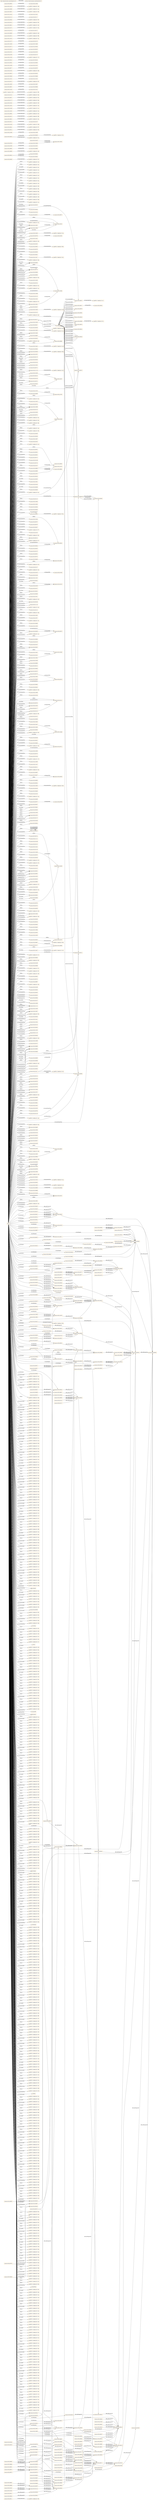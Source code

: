 digraph ar2dtool_diagram { 
rankdir=LR;
size="1501"
node [shape = rectangle, color="orange"]; "resource:SIO_000511" "resource:SIO_000520" "-4ee3f97d:174e85bc1f3:-7f15" "resource:SIO_000554" "resource:SIO_000344" "resource:SIO_001265" "resource:SIO_000806" "resource:SIO_000112" "resource:SIO_000072" "-4ee3f97d:174e85bc1f3:-7c9a" "resource:SIO_000452" "-4ee3f97d:174e85bc1f3:-7d1e" "resource:SIO_010001" "resource:SIO_010010" "resource:SIO_010009" "resource:SIO_010341" "-4ee3f97d:174e85bc1f3:-7e9e" "resource:SIO_001001" "resource:SIO_010456" "resource:SIO_000750" "-4ee3f97d:174e85bc1f3:-7e6f" "resource:SIO_000256" "resource:SIO_000431" "resource:SIO_000758" "resource:SIO_000391" "resource:SIO_000692" "-4ee3f97d:174e85bc1f3:-7dda" "resource:SIO_000402" "resource:SIO_001091" "resource:SIO_010336" "resource:SIO_000776" "resource:SIO_000494" "resource:SIO_000056" "-4ee3f97d:174e85bc1f3:-7fe3" "resource:SIO_010530" "resource:SIO_001014" "-4ee3f97d:174e85bc1f3:-7dcc" "-4ee3f97d:174e85bc1f3:-7ca2" "resource:SIO_001405" "resource:SIO_000016" "resource:SIO_000092" "-4ee3f97d:174e85bc1f3:-7f1b" "resource:SIO_010368" "resource:SIO_001216" "resource:SIO_010289" "resource:SIO_010416" "-4ee3f97d:174e85bc1f3:-7f72" "resource:SIO_010048" "resource:SIO_010057" "resource:SIO_000167" "resource:SIO_000314" "-4ee3f97d:174e85bc1f3:-7c61" "resource:SIO_010375" "resource:SIO_001232" "resource:SIO_000962" "-4ee3f97d:174e85bc1f3:-7e65" "resource:SIO_010464" "resource:SIO_010295" "resource:SIO_000417" "resource:SIO_000106" "resource:SIO_000720" "resource:SIO_010450" "resource:SIO_010458" "resource:SIO_000532" "-4ee3f97d:174e85bc1f3:-7f27" "-4ee3f97d:174e85bc1f3:-7fc1" "-4ee3f97d:174e85bc1f3:-7eb2" "resource:SIO_000708" "resource:SIO_000070" "resource:SIO_000404" "resource:SIO_010346" "resource:SIO_010075" "resource:SIO_001176" "resource:SIO_000185" "resource:SIO_001224" "resource:SIO_010035" "-4ee3f97d:174e85bc1f3:-7d9b" "resource:SIO_000715" "resource:SIO_010362" "resource:SIO_001210" "resource:SIO_001197" "resource:SIO_000116" "resource:SIO_001218" "resource:SIO_000810" "resource:SIO_000125" "resource:SIO_000701" "-4ee3f97d:174e85bc1f3:-7e43" "resource:SIO_000076" "resource:SIO_000456" "resource:SIO_010442" "resource:SIO_000268" "resource:SIO_000499" "resource:SIO_001010" "-4ee3f97d:174e85bc1f3:-7de2" "-4ee3f97d:174e85bc1f3:-7f05" "resource:SIO_011126" "resource:SIO_000754" "resource:SIO_010008" "resource:SIO_001135" "-4ee3f97d:174e85bc1f3:-7cb4" "resource:SIO_001095" "resource:SIO_000089" "resource:SIO_001008" "resource:SIO_010455" "resource:SIO_000722" "resource:SIO_001045" "-4ee3f97d:174e85bc1f3:-7fac" "-4ee3f97d:174e85bc1f3:-7dbe" "-4ee3f97d:174e85bc1f3:-7d52" "-4ee3f97d:174e85bc1f3:-7dfa" "resource:SIO_010462" "-4ee3f97d:174e85bc1f3:-7ce9" "-4ee3f97d:174e85bc1f3:-7f3a" "resource:SIO_001353" "-4ee3f97d:174e85bc1f3:-7ffc" "resource:SIO_010101" "-4ee3f97d:174e85bc1f3:-7f36" "resource:SIO_000036" "resource:SIO_000647" "resource:SIO_000538" "resource:SIO_010497" "resource:SIO_001291" "-4ee3f97d:174e85bc1f3:-7e1d" "resource:SIO_010783" "resource:SIO_000458" "resource:SIO_001174" "resource:SIO_000913" "resource:SIO_000915" "-4ee3f97d:174e85bc1f3:-7e16" "resource:SIO_000613" "resource:SIO_000713" "resource:SIO_001188" "resource:SIO_000756" "resource:SIO_001297" "resource:SIO_010047" "resource:SIO_000123" "resource:SIO_000074" "resource:SIO_000083" "resource:SIO_010448" "resource:SIO_010533" "resource:SIO_000468" "resource:SIO_000014" "resource:SIO_000516" "-4ee3f97d:174e85bc1f3:-7d3c" "resource:SIO_001093" "resource:SIO_000500" "resource:SIO_010051" "resource:SIO_001043" "resource:SIO_000508" "-4ee3f97d:174e85bc1f3:-7e0f" "resource:SIO_000429" "resource:SIO_000809" "-4ee3f97d:174e85bc1f3:-7da1" "resource:SIO_010432" "resource:SIO_010782" "resource:SIO_000960" "resource:SIO_001132" "resource:SIO_010004" "resource:SIO_000524" "resource:SIO_000550" "resource:SIO_010020" "resource:SIO_000034" "resource:SIO_000434" "-4ee3f97d:174e85bc1f3:-7d85" "-4ee3f97d:174e85bc1f3:-7fda" "resource:SIO_000577" "resource:SIO_000005" "resource:SIO_010309" "resource:SIO_010344" "resource:SIO_000747" "resource:SIO_000279" "resource:SIO_000441" "resource:SIO_000327" "resource:SIO_000462" "resource:SIO_000143" "-4ee3f97d:174e85bc1f3:-7f77" "-4ee3f97d:174e85bc1f3:-7f1e" "resource:SIO_001295" "-4ee3f97d:174e85bc1f3:-7fd2" "resource:SIO_000114" "resource:SIO_000454" "-4ee3f97d:174e85bc1f3:-7d77" "-4ee3f97d:174e85bc1f3:-7c70" "resource:SIO_000052" "resource:SIO_010378" "-4ee3f97d:174e85bc1f3:-7ff8" "resource:SIO_000353" "resource:SIO_001370" "resource:SIO_001269" "resource:SIO_000012" "resource:SIO_000752" "-4ee3f97d:174e85bc1f3:-7d63" "resource:SIO_000555" "-4ee3f97d:174e85bc1f3:-7d7d" "resource:SIO_001107" "-4ee3f97d:174e85bc1f3:-7cb2" "resource:SIO_001301" "resource:SIO_001035" "resource:SIO_001266" "resource:SIO_011001" "-4ee3f97d:174e85bc1f3:-7e6c" "resource:SIO_000541" "-4ee3f97d:174e85bc1f3:-7f97" "resource:SIO_000270" "resource:SIO_000318" "resource:SIO_000549" "resource:SIO_001071" "resource:SIO_000512" "resource:SIO_000579" "resource:SIO_010460" "resource:SIO_000638" "resource:SIO_010011" "resource:SIO_001273" "resource:SIO_010410" "-4ee3f97d:174e85bc1f3:-7f9b" "-4ee3f97d:174e85bc1f3:-7d10" "resource:SIO_000609" "resource:SIO_000148" "resource:SIO_011118" "-4ee3f97d:174e85bc1f3:-7da5" "resource:SIO_001213" "-4ee3f97d:174e85bc1f3:-7db4" "-4ee3f97d:174e85bc1f3:-7ec7" "resource:SIO_000704" "resource:SIO_010342" "-4ee3f97d:174e85bc1f3:-7fb6" "resource:SIO_010071" "-4ee3f97d:174e85bc1f3:-7cf1" "resource:SIO_000460" "resource:SIO_010039" "resource:SIO_000257" "resource:SIO_000805" "-4ee3f97d:174e85bc1f3:-7ce3" "resource:SIO_010337" "resource:SIO_000664" "-4ee3f97d:174e85bc1f3:-7c8f" "resource:SIO_001233" "resource:SIO_001375" "resource:SIO_001267" "resource:SIO_000261" "-4ee3f97d:174e85bc1f3:-7ed5" "resource:SIO_010058" "resource:SIO_010451" "resource:SIO_001041" "resource:SIO_010459" "-4ee3f97d:174e85bc1f3:-7f93" "resource:SIO_000807" "resource:SIO_010358" "-4ee3f97d:174e85bc1f3:-7ca9" "resource:SIO_000963" "resource:SIO_010780" "resource:SIO_000113" "resource:SIO_000004" "resource:SIO_000370" "resource:SIO_010296" "resource:SIO_010002" "resource:SIO_000405" "resource:SIO_000440" "resource:SIO_000448" "resource:SIO_000721" "resource:SIO_000751" "resource:SIO_000902" "resource:SIO_000432" "-4ee3f97d:174e85bc1f3:-7e92" "resource:SIO_010096" "resource:SIO_001294" "-4ee3f97d:174e85bc1f3:-7f2f" "resource:SIO_001211" "resource:SIO_000702" "resource:SIO_010334" "resource:SIO_001177" "resource:SIO_000269" "-4ee3f97d:174e85bc1f3:-7ff0" "resource:SIO_001015" "resource:SIO_000390" "-4ee3f97d:174e85bc1f3:-7f5d" "resource:SIO_010443" "resource:SIO_000457" "resource:SIO_010043" "resource:SIO_001090" "resource:SIO_000505" "-4ee3f97d:174e85bc1f3:-7d02" "resource:SIO_001046" "resource:SIO_000168" "resource:SIO_000321" "-4ee3f97d:174e85bc1f3:-7d6e" "resource:SIO_001116" "resource:SIO_010376" "resource:SIO_010424" "resource:SIO_000965" "resource:SIO_000418" "-4ee3f97d:174e85bc1f3:-7dab" "-4ee3f97d:174e85bc1f3:-7f48" "resource:SIO_001009" "resource:SIO_010056" "resource:SIO_000723" "resource:SIO_001264" "-4ee3f97d:174e85bc1f3:-7c79" "resource:SIO_010090" "resource:SIO_011007" "resource:SIO_000111" "-4ee3f97d:174e85bc1f3:-7e62" "resource:SIO_000097" "resource:SIO_010463" "resource:SIO_010000" "resource:SIO_000903" "resource:SIO_000614" "resource:SIO_000640" "resource:SIO_000146" "resource:SIO_000648" "resource:SIO_000430" "resource:SIO_001292" "-4ee3f97d:174e85bc1f3:-7e1e" "resource:SIO_000289" "resource:SIO_000707" "resource:SIO_000337" "resource:SIO_000401" "resource:SIO_000459" "resource:SIO_000523" "resource:SIO_010340" "resource:SIO_010074" "resource:SIO_001175" "resource:SIO_001040" "resource:SIO_000914" "resource:SIO_000275" "resource:SIO_000675" "resource:SIO_000784" "resource:SIO_000714" "resource:SIO_011121" "-4ee3f97d:174e85bc1f3:-7cbc" "resource:SIO_001298" "resource:SIO_001215" "resource:SIO_010288" "resource:SIO_010415" "resource:SIO_001136" "resource:SIO_000342" "resource:SIO_000376" "resource:SIO_000166" "-4ee3f97d:174e85bc1f3:-7d73" "-4ee3f97d:174e85bc1f3:-7e7b" "resource:SIO_010508" "resource:SIO_001231" "resource:SIO_000015" "resource:SIO_000580" "resource:SIO_000091" "resource:SIO_010076" "resource:SIO_000150" "-4ee3f97d:174e85bc1f3:-7f6e" "resource:SIO_000995" "resource:SIO_001270" "resource:SIO_000307" "-4ee3f97d:174e85bc1f3:-7c7f" "resource:SIO_001094" "-4ee3f97d:174e85bc1f3:-7e2c" "resource:SIO_000559" "resource:SIO_000501" "resource:SIO_000509" "-4ee3f97d:174e85bc1f3:-7cc8" "resource:SIO_001262" "resource:SIO_010457" "resource:SIO_000762" "resource:SIO_001074" "resource:SIO_000539" "resource:SIO_000961" "resource:SIO_010005" "-4ee3f97d:174e85bc1f3:-7d28" "-4ee3f97d:174e85bc1f3:-7cd5" "resource:SIO_010345" "-4ee3f97d:174e85bc1f3:-7daf" "-4ee3f97d:174e85bc1f3:-7c93" "resource:SIO_000328" "resource:SIO_010100" "resource:SIO_000463" "resource:SIO_000144" "resource:SIO_000035" "resource:SIO_000435" "-4ee3f97d:174e85bc1f3:-7cea" "resource:SIO_010094" "resource:SIO_000395" "resource:SIO_010029" "resource:SIO_000578" "resource:SIO_000115" "resource:SIO_001217" "resource:SIO_000006" "resource:SIO_000124" "-4ee3f97d:174e85bc1f3:-7e75" "resource:SIO_000626" "-4ee3f97d:174e85bc1f3:-7fb2" "resource:SIO_001289" "resource:SIO_000498" "-4ee3f97d:174e85bc1f3:-7f7c" "-4ee3f97d:174e85bc1f3:-7f57" "-4ee3f97d:174e85bc1f3:-7c99" "resource:SIO_000131" "resource:SIO_000653" "resource:SIO_000753" "resource:SIO_000997" "-4ee3f97d:174e85bc1f3:-7cfd" "resource:SIO_001296" "resource:SIO_001209" "resource:SIO_000333" "resource:SIO_000455" "-4ee3f97d:174e85bc1f3:-7cce" "resource:SIO_000503" "resource:SIO_000162" "-4ee3f97d:174e85bc1f3:-7f8f" "resource:SIO_000284" "resource:SIO_001227" "resource:SIO_010038" "resource:SIO_000354" "resource:SIO_011125" "resource:SIO_010299" "resource:SIO_010007" "-4ee3f97d:174e85bc1f3:-7f43" "resource:SIO_000556" "resource:SIO_010411" "resource:SIO_010310" "resource:SIO_010054" "resource:SIO_001145" "-4ee3f97d:174e85bc1f3:-7eec" "resource:SIO_001302" "resource:SIO_000592" "resource:SIO_011002" "resource:SIO_011119" "resource:SIO_000428" "-4ee3f97d:174e85bc1f3:-7e26" "resource:SIO_000437" "resource:SIO_010099" "resource:SIO_001072" "resource:SIO_000069" "resource:SIO_000000" "resource:SIO_000400" "resource:SIO_000967" "resource:SIO_010461" "resource:SIO_000639" "resource:SIO_001274" "resource:SIO_000396" "-4ee3f97d:174e85bc1f3:-7ea8" "resource:SIO_001003" "resource:SIO_000564" "resource:SIO_000719" "resource:SIO_000612" "resource:SIO_000258" "resource:SIO_001214" "resource:SIO_001290" "resource:SIO_000755" "resource:SIO_001336" "resource:SIO_000705" "resource:SIO_000694" "resource:SIO_010046" "resource:SIO_000122" "resource:SIO_001038" "resource:SIO_010072" "resource:SIO_010532" "-4ee3f97d:174e85bc1f3:-7c9e" "-4ee3f97d:174e85bc1f3:-7e54" "resource:SIO_000959" "resource:SIO_000476" "resource:SIO_000651" "resource:SIO_010025" "resource:SIO_001050" "resource:SIO_000794" "resource:SIO_001139" "resource:SIO_000073" "resource:SIO_000453" "resource:SIO_000340" "-4ee3f97d:174e85bc1f3:-7cb8" "-4ee3f97d:174e85bc1f3:-7e3d" "resource:SIO_010447" "resource:SIO_010059" "-4ee3f97d:174e85bc1f3:-7dea" "resource:SIO_000483" "-4ee3f97d:174e85bc1f3:-7d6a" "resource:SIO_010506" "resource:SIO_000319" "resource:SIO_001234" "-4ee3f97d:174e85bc1f3:-7edd" "resource:SIO_000262" "resource:SIO_000449" "resource:SIO_000108" "resource:SIO_010052" "resource:SIO_000507" "resource:SIO_001260" "resource:SIO_000808" "resource:SIO_010359" "resource:SIO_010423" "-4ee3f97d:174e85bc1f3:-7d84" "resource:SIO_000589" "resource:SIO_000017" "resource:SIO_010003" "resource:SIO_010343" "resource:SIO_000562" "-4ee3f97d:174e85bc1f3:-7d58" "resource:SIO_000142" "resource:SIO_000433" "resource:SIO_000469" "resource:SIO_000078" "resource:SIO_010044" "resource:SIO_000780" "resource:SIO_010030" "-4ee3f97d:174e85bc1f3:-7f60" "-4ee3f97d:174e85bc1f3:-7e59" "-4ee3f97d:174e85bc1f3:-7cbf" "resource:SIO_000616" "resource:SIO_000966" "resource:SIO_000302" "resource:SIO_010363" "resource:SIO_010284" "resource:SIO_000080" "resource:SIO_000984" "resource:SIO_001047" "resource:SIO_001117" "resource:SIO_010377" "resource:SIO_010091" "resource:SIO_010425" "-4ee3f97d:174e85bc1f3:-7e4f" ; /*classes style*/
	"resource:SIO_010009" -> "resource:SIO_010010" [ label = "owl:disjointWith" ];
	"resource:SIO_001098" -> "resource:SIO_000272" [ label = "rdfs:subPropertyOf" ];
	"resource:SIO_010462" -> "resource:SIO_010463" [ label = "owl:disjointWith" ];
	"resource:SIO_001279" -> "resource:SIO_000008" [ label = "rdfs:subPropertyOf" ];
	"resource:SIO_010377" -> "resource:SIO_010378" [ label = "owl:disjointWith" ];
	"resource:SIO_010377" -> "-4ee3f97d:174e85bc1f3:-7cbf" [ label = "owl:equivalentClass" ];
	"resource:SIO_000232" -> "resource:SIO_000062" [ label = "rdfs:subPropertyOf" ];
	"resource:SIO_000805" -> "resource:SIO_000806" [ label = "owl:disjointWith" ];
	"resource:SIO_010432" -> "-4ee3f97d:174e85bc1f3:-7cb4" [ label = "owl:equivalentClass" ];
	"resource:SIO_000202" -> "resource:SIO_000145" [ label = "rdfs:subPropertyOf" ];
	"resource:SIO_000093" -> "resource:SIO_000068" [ label = "rdfs:subPropertyOf" ];
	"resource:SIO_001280" -> "resource:SIO_000011" [ label = "rdfs:subPropertyOf" ];
	"resource:SIO_000274" -> "resource:SIO_000497" [ label = "rdfs:subPropertyOf" ];
	"resource:SIO_000274" -> "resource:SIO_000244" [ label = "rdfs:subPropertyOf" ];
	"resource:SIO_001008" -> "-4ee3f97d:174e85bc1f3:-7e16" [ label = "owl:equivalentClass" ];
	"resource:SIO_000455" -> "resource:SIO_000458" [ label = "owl:disjointWith" ];
	"resource:SIO_000455" -> "-4ee3f97d:174e85bc1f3:-7f1e" [ label = "owl:equivalentClass" ];
	"resource:SIO_000063" -> "resource:SIO_000062" [ label = "rdfs:subPropertyOf" ];
	"resource:SIO_010082" -> "resource:SIO_010078" [ label = "rdfs:subPropertyOf" ];
	"resource:SIO_000244" -> "resource:SIO_000352" [ label = "rdfs:subPropertyOf" ];
	"resource:SIO_000636" -> "resource:SIO_000352" [ label = "rdfs:subPropertyOf" ];
	"resource:SIO_000425" -> "resource:SIO_000001" [ label = "rdfs:subPropertyOf" ];
	"resource:SIO_000214" -> "resource:SIO_000425" [ label = "rdfs:subPropertyOf" ];
	"resource:SIO_000793" -> "resource:SIO_000687" [ label = "rdfs:subPropertyOf" ];
	"resource:SIO_001401" -> "resource:SIO_001154" [ label = "rdfs:subPropertyOf" ];
	"resource:SIO_000974" -> "resource:SIO_000053" [ label = "rdfs:subPropertyOf" ];
	"resource:SIO_000497" -> "resource:SIO_000272" [ label = "rdfs:subPropertyOf" ];
	"resource:SIO_010782" -> "resource:SIO_010783" [ label = "owl:disjointWith" ];
	"resource:SIO_000286" -> "resource:SIO_000497" [ label = "rdfs:subPropertyOf" ];
	"resource:SIO_000552" -> "resource:SIO_000230" [ label = "rdfs:subPropertyOf" ];
	"resource:SIO_001262" -> "-4ee3f97d:174e85bc1f3:-7d85" [ label = "owl:equivalentClass" ];
	"resource:SIO_000341" -> "resource:SIO_000425" [ label = "rdfs:subPropertyOf" ];
	"resource:SIO_000733" -> "resource:SIO_000737" [ label = "rdfs:subPropertyOf" ];
	"resource:SIO_000437" -> "-4ee3f97d:174e85bc1f3:-7f3a" [ label = "owl:equivalentClass" ];
	"resource:SIO_010456" -> "-4ee3f97d:174e85bc1f3:-7c9a" [ label = "owl:equivalentClass" ];
	"resource:SIO_000311" -> "resource:SIO_000232" [ label = "rdfs:subPropertyOf" ];
	"resource:SIO_000226" -> "resource:SIO_000236" [ label = "rdfs:subPropertyOf" ];
	"resource:SIO_000775" -> "resource:SIO_000773" [ label = "rdfs:subPropertyOf" ];
	"resource:SIO_000268" -> "-4ee3f97d:174e85bc1f3:-7f6e" [ label = "owl:equivalentClass" ];
	"resource:SIO_000142" -> "resource:SIO_000143" [ label = "owl:disjointWith" ];
	"resource:SIO_000449" -> "resource:SIO_000468" [ label = "owl:disjointWith" ];
	"resource:SIO_000323" -> "resource:SIO_000128" [ label = "rdfs:subPropertyOf" ];
	"resource:SIO_001159" -> "resource:SIO_000062" [ label = "rdfs:subPropertyOf" ];
	"resource:SIO_000208" -> "resource:SIO_000773" [ label = "rdfs:subPropertyOf" ];
	"resource:SIO_000365" -> "resource:SIO_000219" [ label = "rdfs:subPropertyOf" ];
	"resource:SIO_000631" -> "resource:SIO_000628" [ label = "rdfs:subPropertyOf" ];
	"resource:SIO_000420" -> "resource:SIO_000425" [ label = "rdfs:subPropertyOf" ];
	"resource:SIO_000335" -> "resource:SIO_000652" [ label = "rdfs:subPropertyOf" ];
	"resource:SIO_000335" -> "resource:SIO_000293" [ label = "rdfs:subPropertyOf" ];
	"resource:SIO_000124" -> "-4ee3f97d:174e85bc1f3:-7f93" [ label = "owl:equivalentClass" ];
	"resource:SIO_001045" -> "-4ee3f97d:174e85bc1f3:-7e0f" [ label = "owl:equivalentClass" ];
	"resource:SIO_010058" -> "resource:SIO_010059" [ label = "owl:disjointWith" ];
	"resource:SIO_000673" -> "resource:SIO_000671" [ label = "rdfs:subPropertyOf" ];
	"resource:SIO_000462" -> "resource:SIO_000463" [ label = "owl:disjointWith" ];
	"resource:SIO_000251" -> "resource:SIO_000249" [ label = "rdfs:subPropertyOf" ];
	"resource:SIO_000643" -> "resource:SIO_000224" [ label = "rdfs:subPropertyOf" ];
	"resource:SIO_000558" -> "resource:SIO_010302" [ label = "rdfs:subPropertyOf" ];
	"resource:SIO_001353" -> "-4ee3f97d:174e85bc1f3:-7d6e" [ label = "owl:equivalentClass" ];
	"resource:SIO_000221" -> "resource:SIO_000008" [ label = "rdfs:subPropertyOf" ];
	"resource:SIO_010336" -> "resource:SIO_010337" [ label = "owl:disjointWith" ];
	"resource:SIO_000709" -> "resource:SIO_000001" [ label = "rdfs:subPropertyOf" ];
	"resource:SIO_000293" -> "resource:SIO_000203" [ label = "rdfs:subPropertyOf" ];
	"resource:SIO_011126" -> "-4ee3f97d:174e85bc1f3:-7c61" [ label = "owl:equivalentClass" ];
	"resource:SIO_000655" -> "resource:SIO_000294" [ label = "rdfs:subPropertyOf" ];
	"resource:SIO_000052" -> "-4ee3f97d:174e85bc1f3:-7fda" [ label = "owl:equivalentClass" ];
	"resource:SIO_000710" -> "resource:SIO_000709" [ label = "rdfs:subPropertyOf" ];
	"resource:SIO_000233" -> "resource:SIO_000011" [ label = "rdfs:subPropertyOf" ];
	"resource:SIO_001154" -> "resource:SIO_000294" [ label = "rdfs:subPropertyOf" ];
	"resource:SIO_000203" -> "resource:SIO_000322" [ label = "rdfs:subPropertyOf" ];
	"resource:SIO_000697" -> "resource:SIO_000709" [ label = "rdfs:subPropertyOf" ];
	"resource:SIO_001009" -> "resource:SIO_001010" [ label = "owl:disjointWith" ];
	"resource:SIO_010083" -> "resource:SIO_010079" [ label = "rdfs:subPropertyOf" ];
	"resource:SIO_000064" -> "resource:SIO_000219" [ label = "rdfs:subPropertyOf" ];
	"resource:SIO_000456" -> "resource:SIO_000457" [ label = "owl:disjointWith" ];
	"resource:SIO_000245" -> "resource:SIO_000294" [ label = "rdfs:subPropertyOf" ];
	"resource:SIO_000511" -> "-4ee3f97d:174e85bc1f3:-7f05" [ label = "owl:equivalentClass" ];
	"resource:SIO_000426" -> "resource:SIO_000425" [ label = "rdfs:subPropertyOf" ];
	"resource:SIO_000215" -> "resource:SIO_000011" [ label = "rdfs:subPropertyOf" ];
	"resource:SIO_001402" -> "resource:SIO_001154" [ label = "rdfs:subPropertyOf" ];
	"resource:SIO_000975" -> "resource:SIO_000093" [ label = "rdfs:subPropertyOf" ];
	"resource:SIO_000679" -> "resource:SIO_000054" [ label = "rdfs:subPropertyOf" ];
	"resource:SIO_000553" -> "resource:SIO_000231" [ label = "rdfs:subPropertyOf" ];
	"resource:SIO_000342" -> "-4ee3f97d:174e85bc1f3:-7f48" [ label = "owl:equivalentClass" ];
	"resource:SIO_000734" -> "resource:SIO_000699" [ label = "rdfs:subPropertyOf" ];
	"resource:SIO_000257" -> "resource:SIO_000258" [ label = "owl:disjointWith" ];
	"resource:SIO_000131" -> "resource:SIO_001197" [ label = "owl:disjointWith" ];
	"resource:SIO_000523" -> "resource:SIO_000524" [ label = "owl:disjointWith" ];
	"resource:SIO_010457" -> "-4ee3f97d:174e85bc1f3:-7c93" [ label = "owl:equivalentClass" ];
	"resource:SIO_000312" -> "resource:SIO_000229" [ label = "rdfs:subPropertyOf" ];
	"resource:SIO_000704" -> "resource:SIO_000721" [ label = "owl:disjointWith" ];
	"resource:SIO_000227" -> "resource:SIO_000643" [ label = "rdfs:subPropertyOf" ];
	"resource:SIO_000680" -> "resource:SIO_000679" [ label = "rdfs:subPropertyOf" ];
	"resource:SIO_010005" -> "resource:SIO_010047" [ label = "owl:disjointWith" ];
	"resource:SIO_000269" -> "resource:SIO_000270" [ label = "owl:disjointWith" ];
	"resource:SIO_010288" -> "resource:SIO_010289" [ label = "owl:disjointWith" ];
	"resource:SIO_000324" -> "resource:SIO_000202" [ label = "rdfs:subPropertyOf" ];
	"resource:SIO_010343" -> "-4ee3f97d:174e85bc1f3:-7cea" [ label = "owl:equivalentClass" ];
	"resource:SIO_000692" -> "resource:SIO_000694" [ label = "owl:disjointWith" ];
	"resource:SIO_000028" -> "resource:SIO_000145" [ label = "rdfs:subPropertyOf" ];
	"resource:SIO_000209" -> "resource:SIO_000773" [ label = "rdfs:subPropertyOf" ];
	"resource:SIO_000577" -> "resource:SIO_000578" [ label = "owl:disjointWith" ];
	"resource:SIO_000758" -> "resource:SIO_001093" [ label = "owl:disjointWith" ];
	"resource:SIO_000240" -> "resource:SIO_000203" [ label = "rdfs:subPropertyOf" ];
	"resource:SIO_000632" -> "resource:SIO_000210" [ label = "rdfs:subPropertyOf" ];
	"resource:SIO_000421" -> "resource:SIO_000425" [ label = "rdfs:subPropertyOf" ];
	"resource:SIO_000210" -> "resource:SIO_000628" [ label = "rdfs:subPropertyOf" ];
	"resource:SIO_000125" -> "-4ee3f97d:174e85bc1f3:-7f8f" [ label = "owl:equivalentClass" ];
	"resource:SIO_001046" -> "resource:SIO_001047" [ label = "owl:disjointWith" ];
	"resource:SIO_010410" -> "-4ee3f97d:174e85bc1f3:-7cbc" [ label = "owl:equivalentClass" ];
	"resource:SIO_000970" -> "resource:SIO_000975" [ label = "rdfs:subPropertyOf" ];
	"resource:SIO_001101" -> "resource:SIO_000709" [ label = "rdfs:subPropertyOf" ];
	"resource:SIO_000674" -> "resource:SIO_000672" [ label = "rdfs:subPropertyOf" ];
	"resource:SIO_000589" -> "-4ee3f97d:174e85bc1f3:-7eec" [ label = "owl:equivalentClass" ];
	"http://semanticscience.org/ontology/sio.owl" -> "http://creativecommons.org/licenses/by/4.0/" [ label = "terms:license" ];
	"resource:SIO_000252" -> "resource:SIO_000212" [ label = "rdfs:subPropertyOf" ];
	"resource:SIO_000644" -> "resource:SIO_000223" [ label = "rdfs:subPropertyOf" ];
	"resource:SIO_001269" -> "resource:SIO_001270" [ label = "owl:disjointWith" ];
	"resource:SIO_000222" -> "resource:SIO_000011" [ label = "rdfs:subPropertyOf" ];
	"resource:SIO_000011" -> "resource:SIO_000001" [ label = "rdfs:subPropertyOf" ];
	"resource:SIO_000318" -> "resource:SIO_000319" [ label = "owl:disjointWith" ];
	"resource:SIO_000294" -> "resource:SIO_000243" [ label = "rdfs:subPropertyOf" ];
	"resource:SIO_010000" -> "-4ee3f97d:174e85bc1f3:-7d63" [ label = "owl:equivalentClass" ];
	"resource:SIO_001209" -> "-4ee3f97d:174e85bc1f3:-7d9b" [ label = "owl:equivalentClass" ];
	"resource:SIO_000656" -> "resource:SIO_000655" [ label = "rdfs:subPropertyOf" ];
	"resource:SIO_000053" -> "resource:SIO_000028" [ label = "rdfs:subPropertyOf" ];
	"resource:SIO_000234" -> "resource:SIO_000008" [ label = "rdfs:subPropertyOf" ];
	"resource:SIO_001155" -> "resource:SIO_000352" [ label = "rdfs:subPropertyOf" ];
	"resource:SIO_000807" -> "resource:SIO_000808" [ label = "owl:disjointWith" ];
	"resource:SIO_001210" -> "resource:SIO_001211" [ label = "owl:disjointWith" ];
	"resource:SIO_000204" -> "resource:SIO_000322" [ label = "rdfs:subPropertyOf" ];
	"resource:SIO_000095" -> "resource:SIO_000011" [ label = "rdfs:subPropertyOf" ];
	"resource:SIO_000668" -> "resource:SIO_000628" [ label = "rdfs:subPropertyOf" ];
	"resource:SIO_010295" -> "resource:SIO_010296" [ label = "owl:disjointWith" ];
	"resource:SIO_000246" -> "resource:SIO_000245" [ label = "rdfs:subPropertyOf" ];
	"resource:SIO_000427" -> "resource:SIO_000424" [ label = "rdfs:subPropertyOf" ];
	"resource:SIO_000216" -> "resource:SIO_000008" [ label = "rdfs:subPropertyOf" ];
	"resource:SIO_001403" -> "resource:SIO_000001" [ label = "rdfs:subPropertyOf" ];
	"resource:SIO_000005" -> "resource:SIO_000340" [ label = "owl:disjointWith" ];
	"resource:SIO_000288" -> "resource:SIO_000203" [ label = "rdfs:subPropertyOf" ];
	"resource:SIO_000554" -> "resource:SIO_000555" [ label = "owl:disjointWith" ];
	"resource:SIO_000469" -> "-4ee3f97d:174e85bc1f3:-7f15" [ label = "owl:equivalentClass" ];
	"resource:SIO_010362" -> "-4ee3f97d:174e85bc1f3:-7cce" [ label = "owl:equivalentClass" ];
	"resource:SIO_000735" -> "resource:SIO_000733" [ label = "rdfs:subPropertyOf" ];
	"resource:SIO_000132" -> "resource:SIO_000322" [ label = "rdfs:subPropertyOf" ];
	"resource:SIO_010458" -> "-4ee3f97d:174e85bc1f3:-7c8f" [ label = "owl:equivalentClass" ];
	"resource:SIO_000313" -> "resource:SIO_000310" [ label = "rdfs:subPropertyOf" ];
	"resource:SIO_000892" -> "resource:SIO_000212" [ label = "rdfs:subPropertyOf" ];
	"resource:SIO_000228" -> "resource:SIO_000644" [ label = "rdfs:subPropertyOf" ];
	"resource:SIO_000681" -> "resource:SIO_000679" [ label = "rdfs:subPropertyOf" ];
	"resource:SIO_000017" -> "resource:SIO_000354" [ label = "owl:disjointWith" ];
	"resource:SIO_010302" -> "resource:SIO_000272" [ label = "rdfs:subPropertyOf" ];
	"resource:SIO_000089" -> "-4ee3f97d:174e85bc1f3:-7fc1" [ label = "owl:equivalentClass" ];
	"resource:SIO_000440" -> "-4ee3f97d:174e85bc1f3:-7f2f" [ label = "owl:equivalentClass" ];
	"resource:SIO_000355" -> "resource:SIO_000229" [ label = "rdfs:subPropertyOf" ];
	"resource:SIO_000059" -> "resource:SIO_000008" [ label = "rdfs:subPropertyOf" ];
	"resource:SIO_010078" -> "resource:SIO_000338" [ label = "rdfs:subPropertyOf" ];
	"resource:SIO_000325" -> "-4ee3f97d:174e85bc1f3:-7ff4" [ label = "owl:propertyChainAxiom" ];
	"resource:SIO_000325" -> "resource:SIO_000322" [ label = "rdfs:subPropertyOf" ];
	"resource:SIO_001035" -> "resource:SIO_001038" [ label = "owl:disjointWith" ];
	"resource:SIO_000029" -> "resource:SIO_000096" [ label = "rdfs:subPropertyOf" ];
	"resource:SIO_001301" -> "resource:SIO_001302" [ label = "owl:disjointWith" ];
	"resource:SIO_010048" -> "resource:SIO_010052" [ label = "owl:disjointWith" ];
	"resource:SIO_000482" -> "resource:SIO_000283" [ label = "rdfs:subPropertyOf" ];
	"resource:SIO_000060" -> "resource:SIO_000205" [ label = "rdfs:subPropertyOf" ];
	"resource:SIO_000452" -> "resource:SIO_000454" [ label = "owl:disjointWith" ];
	"resource:SIO_000452" -> "resource:SIO_000453" [ label = "owl:disjointWith" ];
	"resource:SIO_000241" -> "resource:SIO_000652" [ label = "rdfs:subPropertyOf" ];
	"resource:SIO_000241" -> "resource:SIO_000211" [ label = "rdfs:subPropertyOf" ];
	"resource:SIO_000633" -> "resource:SIO_000205" [ label = "rdfs:subPropertyOf" ];
	"resource:SIO_000422" -> "resource:SIO_000283" [ label = "rdfs:subPropertyOf" ];
	"resource:SIO_000211" -> "resource:SIO_000203" [ label = "rdfs:subPropertyOf" ];
	"resource:SIO_000971" -> "resource:SIO_000974" [ label = "rdfs:subPropertyOf" ];
	"resource:SIO_000307" -> "-4ee3f97d:174e85bc1f3:-7f60" [ label = "owl:equivalentClass" ];
	"resource:SIO_000283" -> "resource:SIO_000272" [ label = "rdfs:subPropertyOf" ];
	"resource:SIO_000675" -> "-4ee3f97d:174e85bc1f3:-7ec7" [ label = "owl:equivalentClass" ];
	"resource:SIO_000072" -> "resource:SIO_000073" [ label = "owl:disjointWith" ];
	"resource:SIO_000253" -> "resource:SIO_000008" [ label = "rdfs:subPropertyOf" ];
	"resource:SIO_001174" -> "-4ee3f97d:174e85bc1f3:-7dbe" [ label = "owl:equivalentClass" ];
	"resource:SIO_000223" -> "resource:SIO_000008" [ label = "rdfs:subPropertyOf" ];
	"resource:SIO_010423" -> "-4ee3f97d:174e85bc1f3:-7cb8" [ label = "owl:equivalentClass" ];
	"resource:SIO_000772" -> "resource:SIO_000631" [ label = "rdfs:subPropertyOf" ];
	"resource:SIO_000687" -> "resource:SIO_000322" [ label = "rdfs:subPropertyOf" ];
	"resource:SIO_001090" -> "resource:SIO_001091" [ label = "owl:disjointWith" ];
	"resource:SIO_000657" -> "resource:SIO_000352" [ label = "rdfs:subPropertyOf" ];
	"resource:SIO_000054" -> "resource:SIO_000053" [ label = "rdfs:subPropertyOf" ];
	"resource:SIO_000235" -> "resource:SIO_000586" [ label = "rdfs:subPropertyOf" ];
	"resource:SIO_001156" -> "resource:SIO_000294" [ label = "rdfs:subPropertyOf" ];
	"resource:SIO_001156" -> "resource:SIO_000229" [ label = "rdfs:subPropertyOf" ];
	"resource:SIO_000205" -> "resource:SIO_000212" [ label = "rdfs:subPropertyOf" ];
	"resource:SIO_000784" -> "resource:SIO_010048" [ label = "owl:disjointWith" ];
	"resource:SIO_000699" -> "resource:SIO_000737" [ label = "rdfs:subPropertyOf" ];
	"resource:SIO_000965" -> "-4ee3f97d:174e85bc1f3:-7e43" [ label = "owl:equivalentClass" ];
	"resource:SIO_000096" -> "resource:SIO_000093" [ label = "rdfs:subPropertyOf" ];
	"resource:SIO_000362" -> "resource:SIO_000008" [ label = "rdfs:subPropertyOf" ];
	"resource:SIO_000277" -> "resource:SIO_000631" [ label = "rdfs:subPropertyOf" ];
	"resource:SIO_000066" -> "resource:SIO_000253" [ label = "rdfs:subPropertyOf" ];
	"resource:SIO_000458" -> "-4ee3f97d:174e85bc1f3:-7f1b" [ label = "owl:equivalentClass" ];
	"resource:SIO_000332" -> "resource:SIO_000563" [ label = "rdfs:subPropertyOf" ];
	"resource:SIO_000247" -> "resource:SIO_000244" [ label = "rdfs:subPropertyOf" ];
	"resource:SIO_000905" -> "resource:SIO_000291" [ label = "rdfs:subPropertyOf" ];
	"resource:SIO_010532" -> "resource:SIO_010533" [ label = "owl:disjointWith" ];
	"resource:SIO_010447" -> "resource:SIO_010448" [ label = "owl:disjointWith" ];
	"resource:SIO_000217" -> "resource:SIO_000223" [ label = "rdfs:subPropertyOf" ];
	"resource:SIO_000609" -> "-4ee3f97d:174e85bc1f3:-7edd" [ label = "owl:equivalentClass" ];
	"resource:SIO_001404" -> "resource:SIO_001403" [ label = "rdfs:subPropertyOf" ];
	"resource:SIO_000640" -> "resource:SIO_000751" [ label = "owl:disjointWith" ];
	"resource:SIO_010363" -> "-4ee3f97d:174e85bc1f3:-7cc8" [ label = "owl:equivalentClass" ];
	"resource:SIO_000736" -> "resource:SIO_000001" [ label = "rdfs:subPropertyOf" ];
	"resource:SIO_010459" -> "resource:SIO_010460" [ label = "owl:disjointWith" ];
	"resource:SIO_000314" -> "-4ee3f97d:174e85bc1f3:-7f5d" [ label = "owl:equivalentClass" ];
	"resource:SIO_000229" -> "resource:SIO_000132" [ label = "rdfs:subPropertyOf" ];
	"resource:SIO_000682" -> "resource:SIO_000029" [ label = "rdfs:subPropertyOf" ];
	"resource:SIO_000652" -> "resource:SIO_000203" [ label = "rdfs:subPropertyOf" ];
	"resource:SIO_001096" -> "resource:SIO_000272" [ label = "rdfs:subPropertyOf" ];
	"resource:SIO_000441" -> "-4ee3f97d:174e85bc1f3:-7f27" [ label = "owl:equivalentClass" ];
	"resource:SIO_010375" -> "resource:SIO_010376" [ label = "owl:disjointWith" ];
	"resource:SIO_000356" -> "resource:SIO_000062" [ label = "rdfs:subPropertyOf" ];
	"resource:SIO_001277" -> "resource:SIO_000628" [ label = "rdfs:subPropertyOf" ];
	"resource:SIO_000230" -> "resource:SIO_000132" [ label = "rdfs:subPropertyOf" ];
	"resource:SIO_000145" -> "resource:SIO_000322" [ label = "rdfs:subPropertyOf" ];
	"resource:SIO_010079" -> "resource:SIO_000339" [ label = "rdfs:subPropertyOf" ];
	"resource:SIO_000960" -> "resource:SIO_000962" [ label = "owl:disjointWith" ];
	"resource:SIO_000960" -> "resource:SIO_000961" [ label = "owl:disjointWith" ];
	"resource:SIO_000272" -> "resource:SIO_000736" [ label = "rdfs:subPropertyOf" ];
	"resource:SIO_000579" -> "resource:SIO_000580" [ label = "owl:disjointWith" ];
	"resource:SIO_000061" -> "resource:SIO_000322" [ label = "rdfs:subPropertyOf" ];
	"resource:SIO_010080" -> "resource:SIO_010078" [ label = "rdfs:subPropertyOf" ];
	"resource:SIO_000242" -> "resource:SIO_000652" [ label = "rdfs:subPropertyOf" ];
	"resource:SIO_000242" -> "resource:SIO_000240" [ label = "rdfs:subPropertyOf" ];
	"resource:SIO_000634" -> "resource:SIO_000558" [ label = "rdfs:subPropertyOf" ];
	"resource:SIO_000900" -> "resource:SIO_000216" [ label = "rdfs:subPropertyOf" ];
	"resource:SIO_000549" -> "resource:SIO_000550" [ label = "owl:disjointWith" ];
	"resource:SIO_010442" -> "-4ee3f97d:174e85bc1f3:-7ca9" [ label = "owl:equivalentClass" ];
	"resource:SIO_000338" -> "resource:SIO_000563" [ label = "rdfs:subPropertyOf" ];
	"resource:SIO_000338" -> "resource:SIO_000243" [ label = "rdfs:subPropertyOf" ];
	"resource:SIO_000212" -> "resource:SIO_000001" [ label = "rdfs:subPropertyOf" ];
	"resource:SIO_000972" -> "resource:SIO_000974" [ label = "rdfs:subPropertyOf" ];
	"resource:SIO_000495" -> "resource:SIO_000272" [ label = "rdfs:subPropertyOf" ];
	"resource:SIO_010780" -> "-4ee3f97d:174e85bc1f3:-7c70" [ label = "owl:equivalentClass" ];
	"resource:SIO_000254" -> "resource:SIO_000011" [ label = "rdfs:subPropertyOf" ];
	"resource:SIO_000646" -> "resource:SIO_000643" [ label = "rdfs:subPropertyOf" ];
	"resource:SIO_000224" -> "resource:SIO_000011" [ label = "rdfs:subPropertyOf" ];
	"resource:SIO_000139" -> "resource:SIO_000132" [ label = "rdfs:subPropertyOf" ];
	"resource:SIO_010424" -> "resource:SIO_010425" [ label = "owl:disjointWith" ];
	"resource:SIO_000773" -> "resource:SIO_000252" [ label = "rdfs:subPropertyOf" ];
	"resource:SIO_000562" -> "resource:SIO_010284" [ label = "owl:disjointWith" ];
	"resource:SIO_000477" -> "resource:SIO_000422" [ label = "rdfs:subPropertyOf" ];
	"resource:SIO_010309" -> "resource:SIO_010310" [ label = "owl:disjointWith" ];
	"resource:SIO_000658" -> "resource:SIO_000657" [ label = "rdfs:subPropertyOf" ];
	"resource:SIO_001242" -> "resource:SIO_000736" [ label = "rdfs:subPropertyOf" ];
	"resource:SIO_001157" -> "resource:SIO_000352" [ label = "rdfs:subPropertyOf" ];
	"resource:SIO_000236" -> "resource:SIO_000646" [ label = "rdfs:subPropertyOf" ];
	"resource:SIO_000628" -> "resource:SIO_000001" [ label = "rdfs:subPropertyOf" ];
	"resource:SIO_000809" -> "-4ee3f97d:174e85bc1f3:-7e6f" [ label = "owl:equivalentClass" ];
	"resource:SIO_000206" -> "resource:SIO_000772" [ label = "rdfs:subPropertyOf" ];
	"resource:SIO_000966" -> "resource:SIO_000967" [ label = "owl:disjointWith" ];
	"resource:SIO_000363" -> "resource:SIO_000011" [ label = "rdfs:subPropertyOf" ];
	"resource:SIO_000278" -> "resource:SIO_000252" [ label = "rdfs:subPropertyOf" ];
	"resource:SIO_000810" -> "-4ee3f97d:174e85bc1f3:-7e6c" [ label = "owl:equivalentClass" ];
	"resource:SIO_000248" -> "resource:SIO_000352" [ label = "rdfs:subPropertyOf" ];
	"resource:SIO_000122" -> "-4ee3f97d:174e85bc1f3:-7f9b" [ label = "owl:equivalentClass" ];
	"resource:SIO_000490" -> "resource:SIO_000482" [ label = "rdfs:subPropertyOf" ];
	"resource:SIO_000218" -> "resource:SIO_000224" [ label = "rdfs:subPropertyOf" ];
	"resource:SIO_000671" -> "resource:SIO_000008" [ label = "rdfs:subPropertyOf" ];
	"resource:SIO_001405" -> "resource:SIO_010052" [ label = "owl:disjointWith" ];
	"resource:SIO_000586" -> "resource:SIO_000644" [ label = "rdfs:subPropertyOf" ];
	"resource:SIO_000641" -> "resource:SIO_000008" [ label = "rdfs:subPropertyOf" ];
	"resource:SIO_000737" -> "resource:SIO_000736" [ label = "rdfs:subPropertyOf" ];
	"resource:SIO_000707" -> "resource:SIO_000708" [ label = "owl:disjointWith" ];
	"resource:SIO_000291" -> "resource:SIO_000230" [ label = "rdfs:subPropertyOf" ];
	"resource:SIO_000080" -> "resource:SIO_000448" [ label = "owl:disjointWith" ];
	"resource:SIO_001097" -> "resource:SIO_000272" [ label = "rdfs:subPropertyOf" ];
	"resource:SIO_010461" -> "resource:SIO_010464" [ label = "owl:disjointWith" ];
	"resource:SIO_001278" -> "resource:SIO_000628" [ label = "rdfs:subPropertyOf" ];
	"resource:SIO_000749" -> "resource:SIO_000737" [ label = "rdfs:subPropertyOf" ];
	"resource:SIO_000231" -> "resource:SIO_000062" [ label = "rdfs:subPropertyOf" ];
	"resource:SIO_000020" -> "resource:SIO_000210" [ label = "rdfs:subPropertyOf" ];
	"resource:SIO_010346" -> "-4ee3f97d:174e85bc1f3:-7cd5" [ label = "owl:equivalentClass" ];
	"resource:SIO_000719" -> "resource:SIO_000720" [ label = "owl:disjointWith" ];
	"resource:SIO_000092" -> "-4ee3f97d:174e85bc1f3:-7fb6" [ label = "owl:equivalentClass" ];
	"resource:SIO_000484" -> "resource:SIO_000482" [ label = "rdfs:subPropertyOf" ];
	"resource:SIO_000273" -> "resource:SIO_000053" [ label = "rdfs:subPropertyOf" ];
	"resource:SIO_000062" -> "resource:SIO_000322" [ label = "rdfs:subPropertyOf" ];
	"resource:SIO_010081" -> "resource:SIO_010079" [ label = "rdfs:subPropertyOf" ];
	"resource:SIO_001375" -> "-4ee3f97d:174e85bc1f3:-7d6a" [ label = "owl:equivalentClass" ];
	"resource:SIO_000369" -> "resource:SIO_000273" [ label = "rdfs:subPropertyOf" ];
	"resource:SIO_000243" -> "resource:SIO_000322" [ label = "rdfs:subPropertyOf" ];
	"resource:SIO_000635" -> "resource:SIO_000294" [ label = "rdfs:subPropertyOf" ];
	"resource:SIO_000901" -> "resource:SIO_000215" [ label = "rdfs:subPropertyOf" ];
	"resource:SIO_000424" -> "resource:SIO_000283" [ label = "rdfs:subPropertyOf" ];
	"resource:SIO_000339" -> "resource:SIO_000557" [ label = "rdfs:subPropertyOf" ];
	"resource:SIO_000339" -> "resource:SIO_000243" [ label = "rdfs:subPropertyOf" ];
	"resource:SIO_000213" -> "resource:SIO_000425" [ label = "rdfs:subPropertyOf" ];
	"resource:SIO_000128" -> "resource:SIO_000061" [ label = "rdfs:subPropertyOf" ];
	"resource:SIO_000973" -> "resource:SIO_000975" [ label = "rdfs:subPropertyOf" ];
	"resource:SIO_000496" -> "resource:SIO_000495" [ label = "rdfs:subPropertyOf" ];
	"resource:SIO_000255" -> "resource:SIO_000008" [ label = "rdfs:subPropertyOf" ];
	"resource:SIO_000647" -> "resource:SIO_000648" [ label = "owl:disjointWith" ];
	"resource:SIO_010455" -> "-4ee3f97d:174e85bc1f3:-7c9e" [ label = "owl:equivalentClass" ];
	"resource:SIO_000310" -> "resource:SIO_000093" [ label = "rdfs:subPropertyOf" ];
	"resource:SIO_000225" -> "resource:SIO_000235" [ label = "rdfs:subPropertyOf" ];
	"resource:SIO_000774" -> "resource:SIO_000772" [ label = "rdfs:subPropertyOf" ];
	"resource:SIO_001116" -> "resource:SIO_001117" [ label = "owl:disjointWith" ];
	"resource:SIO_000563" -> "resource:SIO_000628" [ label = "rdfs:subPropertyOf" ];
	"resource:SIO_000352" -> "resource:SIO_000243" [ label = "rdfs:subPropertyOf" ];
	"resource:SIO_001273" -> "resource:SIO_001274" [ label = "owl:disjointWith" ];
	"resource:SIO_000322" -> "resource:SIO_000001" [ label = "rdfs:subPropertyOf" ];
	"resource:SIO_001158" -> "resource:SIO_000229" [ label = "rdfs:subPropertyOf" ];
	"resource:SIO_000629" -> "resource:SIO_000557" [ label = "rdfs:subPropertyOf" ];
	"resource:SIO_000207" -> "resource:SIO_000772" [ label = "rdfs:subPropertyOf" ];
	"resource:SIO_010100" -> "resource:SIO_010101" [ label = "owl:disjointWith" ];
	"resource:SIO_000364" -> "resource:SIO_000253" [ label = "rdfs:subPropertyOf" ];
	"resource:SIO_000630" -> "resource:SIO_010302" [ label = "rdfs:subPropertyOf" ];
	"resource:SIO_000068" -> "resource:SIO_000061" [ label = "rdfs:subPropertyOf" ];
	"resource:SIO_000334" -> "resource:SIO_000652" [ label = "rdfs:subPropertyOf" ];
	"resource:SIO_000334" -> "resource:SIO_000288" [ label = "rdfs:subPropertyOf" ];
	"resource:SIO_000249" -> "resource:SIO_000294" [ label = "rdfs:subPropertyOf" ];
	"resource:SIO_000123" -> "-4ee3f97d:174e85bc1f3:-7f97" [ label = "owl:equivalentClass" ];
	"resource:SIO_010057" -> "-4ee3f97d:174e85bc1f3:-7d3c" [ label = "owl:equivalentClass" ];
	"resource:SIO_000491" -> "resource:SIO_000482" [ label = "rdfs:subPropertyOf" ];
	"resource:SIO_000219" -> "resource:SIO_000011" [ label = "rdfs:subPropertyOf" ];
	"resource:SIO_000672" -> "resource:SIO_000011" [ label = "rdfs:subPropertyOf" ];
	"resource:SIO_000008" -> "resource:SIO_000001" [ label = "rdfs:subPropertyOf" ];
	"resource:SIO_000250" -> "resource:SIO_000248" [ label = "rdfs:subPropertyOf" ];
	"resource:SIO_000642" -> "resource:SIO_000011" [ label = "rdfs:subPropertyOf" ];
	"resource:SIO_000557" -> "resource:SIO_000212" [ label = "rdfs:subPropertyOf" ];
	"resource:SIO_000738" -> "resource:SIO_000737" [ label = "rdfs:subPropertyOf" ];
	"resource:SIO_000612" -> "-4ee3f97d:174e85bc1f3:-7ed5" [ label = "owl:equivalentClass" ];
	"NULL" -> "resource:SIO_000498" [ label = "rdf:first" ];
	"NULL" -> "resource:SIO_000070" [ label = "rdf:first" ];
	"NULL" -> "-4ee3f97d:174e85bc1f3:-7eac" [ label = "owl:intersectionOf" ];
	"NULL" -> "resource:SIO_000776" [ label = "owl:someValuesFrom" ];
	"NULL" -> "-4ee3f97d:174e85bc1f3:-7e4c" [ label = "rdf:rest" ];
	"NULL" -> "resource:SIO_000115" [ label = "rdf:first" ];
	"NULL" -> "resource:SIO_000613" [ label = "owl:someValuesFrom" ];
	"NULL" -> "resource:SIO_000146" [ label = "owl:someValuesFrom" ];
	"NULL" -> "resource:SIO_000072" [ label = "owl:someValuesFrom" ];
	"NULL" -> "-4ee3f97d:174e85bc1f3:-7c7e" [ label = "owl:intersectionOf" ];
	"NULL" -> "resource:SIO_000059" [ label = "owl:onProperty" ];
	"NULL" -> "resource:SIO_010344" [ label = "owl:someValuesFrom" ];
	"NULL" -> "resource:SIO_001217" [ label = "rdf:first" ];
	"NULL" -> "-4ee3f97d:174e85bc1f3:-7ce3" [ label = "owl:someValuesFrom" ];
	"NULL" -> "resource:SIO_001177" [ label = "owl:someValuesFrom" ];
	"NULL" -> "-4ee3f97d:174e85bc1f3:-7d55" [ label = "rdf:rest" ];
	"NULL" -> "-4ee3f97d:174e85bc1f3:-7da5" [ label = "owl:someValuesFrom" ];
	"NULL" -> "resource:SIO_011007" [ label = "owl:someValuesFrom" ];
	"NULL" -> "resource:SIO_000210" [ label = "owl:onProperty" ];
	"NULL" -> "-4ee3f97d:174e85bc1f3:-7de1" [ label = "owl:intersectionOf" ];
	"NULL" -> "resource:SIO_010450" [ label = "owl:someValuesFrom" ];
	"NULL" -> "resource:SIO_000433" [ label = "rdf:first" ];
	"NULL" -> "resource:SIO_000268" [ label = "owl:someValuesFrom" ];
	"NULL" -> "-4ee3f97d:174e85bc1f3:-7dd5" [ label = "rdf:rest" ];
	"NULL" -> "resource:SIO_010375" [ label = "rdf:first" ];
	"NULL" -> "-4ee3f97d:174e85bc1f3:-7e83" [ label = "rdf:first" ];
	"NULL" -> "-4ee3f97d:174e85bc1f3:-7f7c" [ label = "owl:someValuesFrom" ];
	"NULL" -> "-4ee3f97d:174e85bc1f3:-7d51" [ label = "owl:intersectionOf" ];
	"NULL" -> "-4ee3f97d:174e85bc1f3:-7d02" [ label = "owl:someValuesFrom" ];
	"NULL" -> "resource:SIO_000499" [ label = "owl:someValuesFrom" ];
	"NULL" -> "-4ee3f97d:174e85bc1f3:-7f40" [ label = "rdf:rest" ];
	"NULL" -> "-4ee3f97d:174e85bc1f3:-7f76" [ label = "owl:intersectionOf" ];
	"NULL" -> "resource:SIO_000006" [ label = "rdf:first" ];
	"NULL" -> "-4ee3f97d:174e85bc1f3:-7d83" [ label = "owl:intersectionOf" ];
	"NULL" -> "-4ee3f97d:174e85bc1f3:-7e59" [ label = "owl:someValuesFrom" ];
	"NULL" -> "resource:SIO_000456" [ label = "rdf:first" ];
	"NULL" -> "resource:SIO_000272" [ label = "owl:onProperty" ];
	"NULL" -> "-4ee3f97d:174e85bc1f3:-7f90" [ label = "rdf:rest" ];
	"NULL" -> "-4ee3f97d:174e85bc1f3:-7c56" [ label = "rdf:rest" ];
	"NULL" -> "-4ee3f97d:174e85bc1f3:-7cbd" [ label = "rdf:rest" ];
	"NULL" -> "-4ee3f97d:174e85bc1f3:-7c17" [ label = "rdf:rest" ];
	"NULL" -> "-4ee3f97d:174e85bc1f3:-7fc8" [ label = "rdf:rest" ];
	"NULL" -> "-4ee3f97d:174e85bc1f3:-7c58" [ label = "owl:members" ];
	"NULL" -> "resource:SIO_000069" [ label = "owl:someValuesFrom" ];
	"NULL" -> "resource:SIO_000096" [ label = "owl:onProperty" ];
	"NULL" -> "-4ee3f97d:174e85bc1f3:-7d2c" [ label = "owl:intersectionOf" ];
	"NULL" -> "-4ee3f97d:174e85bc1f3:-7ce8" [ label = "owl:intersectionOf" ];
	"NULL" -> "resource:SIO_000434" [ label = "rdf:first" ];
	"NULL" -> "-4ee3f97d:174e85bc1f3:-7e26" [ label = "owl:someValuesFrom" ];
	"NULL" -> "-4ee3f97d:174e85bc1f3:-7f4d" [ label = "rdf:rest" ];
	"NULL" -> "resource:SIO_010079" [ label = "owl:onProperty" ];
	"NULL" -> "-4ee3f97d:174e85bc1f3:-7e1c" [ label = "owl:intersectionOf" ];
	"NULL" -> "resource:SIO_000214" [ label = "owl:onProperty" ];
	"NULL" -> "resource:SIO_010376" [ label = "rdf:first" ];
	"NULL" -> "-4ee3f97d:174e85bc1f3:-7ec6" [ label = "owl:intersectionOf" ];
	"NULL" -> "-4ee3f97d:174e85bc1f3:-7d3b" [ label = "owl:unionOf" ];
	"NULL" -> "-4ee3f97d:174e85bc1f3:-7c31" [ label = "rdf:rest" ];
	"NULL" -> "-4ee3f97d:174e85bc1f3:-7e45" [ label = "rdf:rest" ];
	"NULL" -> "resource:SIO_010094" [ label = "owl:someValuesFrom" ];
	"NULL" -> "resource:SIO_010010" [ label = "owl:onClass" ];
	"NULL" -> "resource:SIO_010463" [ label = "rdf:first" ];
	"NULL" -> "-4ee3f97d:174e85bc1f3:-7f5a" [ label = "rdf:rest" ];
	"NULL" -> "resource:SIO_000808" [ label = "rdf:first" ];
	"NULL" -> "resource:SIO_001047" [ label = "rdf:first" ];
	"NULL" -> "resource:SIO_010358" [ label = "rdf:first" ];
	"NULL" -> "resource:SIO_010008" [ label = "owl:someValuesFrom" ];
	"NULL" -> "resource:SIO_000261" [ label = "owl:someValuesFrom" ];
	"NULL" -> "-4ee3f97d:174e85bc1f3:-7e75" [ label = "owl:someValuesFrom" ];
	"NULL" -> "-4ee3f97d:174e85bc1f3:-7d7c" [ label = "owl:intersectionOf" ];
	"NULL" -> "-4ee3f97d:174e85bc1f3:-7ddf" [ label = "rdf:rest" ];
	"NULL" -> "-4ee3f97d:174e85bc1f3:-7c3e" [ label = "rdf:rest" ];
	"NULL" -> "resource:SIO_001050" [ label = "owl:someValuesFrom" ];
	"NULL" -> "resource:SIO_000635" [ label = "owl:onProperty" ];
	"NULL" -> "resource:SIO_000035" [ label = "rdf:first" ];
	"NULL" -> "-4ee3f97d:174e85bc1f3:-7c1c" [ label = "owl:members" ];
	"NULL" -> "-4ee3f97d:174e85bc1f3:-7c05" [ label = "owl:members" ];
	"NULL" -> "resource:SIO_000355" [ label = "owl:onProperty" ];
	"NULL" -> "-4ee3f97d:174e85bc1f3:-7f26" [ label = "owl:intersectionOf" ];
	"NULL" -> "-4ee3f97d:174e85bc1f3:-7dec" [ label = "rdf:rest" ];
	"NULL" -> "resource:SIO_000325" [ label = "rdf:first" ];
	"NULL" -> "-4ee3f97d:174e85bc1f3:-7e31" [ label = "rdf:rest" ];
	"NULL" -> "resource:SIO_001234" [ label = "owl:someValuesFrom" ];
	"NULL" -> "-4ee3f97d:174e85bc1f3:-7c4b" [ label = "rdf:rest" ];
	"NULL" -> "resource:SIO_000707" [ label = "owl:someValuesFrom" ];
	"NULL" -> "resource:SIO_010464" [ label = "rdf:first" ];
	"NULL" -> "-4ee3f97d:174e85bc1f3:-7f56" [ label = "owl:unionOf" ];
	"NULL" -> "resource:SIO_001215" [ label = "rdf:first" ];
	"NULL" -> "-4ee3f97d:174e85bc1f3:-7e53" [ label = "owl:intersectionOf" ];
	"NULL" -> "resource:SIO_011119" [ label = "owl:someValuesFrom" ];
	"NULL" -> "-4ee3f97d:174e85bc1f3:-7e62" [ label = "rdf:first" ];
	"NULL" -> "-4ee3f97d:174e85bc1f3:-7de9" [ label = "owl:intersectionOf" ];
	"NULL" -> "resource:SIO_000273" [ label = "owl:onProperty" ];
	"NULL" -> "-4ee3f97d:174e85bc1f3:-7ce0" [ label = "rdf:rest" ];
	"NULL" -> "resource:SIO_000915" [ label = "rdf:first" ];
	"NULL" -> "-4ee3f97d:174e85bc1f3:-7f42" [ label = "owl:intersectionOf" ];
	"NULL" -> "-4ee3f97d:174e85bc1f3:-7f28" [ label = "rdf:rest" ];
	"NULL" -> "resource:SIO_000312" [ label = "owl:onProperty" ];
	"NULL" -> "resource:SIO_001227" [ label = "owl:someValuesFrom" ];
	"NULL" -> "resource:SIO_000333" [ label = "rdf:first" ];
	"NULL" -> "-4ee3f97d:174e85bc1f3:-7e3a" [ label = "rdf:rest" ];
	"NULL" -> "-4ee3f97d:174e85bc1f3:-7cbb" [ label = "owl:intersectionOf" ];
	"NULL" -> "-4ee3f97d:174e85bc1f3:-7d75" [ label = "rdf:rest" ];
	"NULL" -> "-4ee3f97d:174e85bc1f3:-7cb7" [ label = "owl:intersectionOf" ];
	"NULL" -> "-4ee3f97d:174e85bc1f3:-7ea8" [ label = "owl:someValuesFrom" ];
	"NULL" -> "-4ee3f97d:174e85bc1f3:-7f96" [ label = "owl:intersectionOf" ];
	"NULL" -> "-4ee3f97d:174e85bc1f3:-7f9a" [ label = "owl:intersectionOf" ];
	"NULL" -> "resource:SIO_001003" [ label = "owl:someValuesFrom" ];
	"NULL" -> "-4ee3f97d:174e85bc1f3:-7d43" [ label = "rdf:rest" ];
	"NULL" -> "resource:SIO_000762" [ label = "owl:someValuesFrom" ];
	"NULL" -> "-4ee3f97d:174e85bc1f3:-7c23" [ label = "owl:members" ];
	"NULL" -> "-4ee3f97d:174e85bc1f3:-7c19" [ label = "rdf:rest" ];
	"NULL" -> "-4ee3f97d:174e85bc1f3:-7d27" [ label = "owl:intersectionOf" ];
	"NULL" -> "resource:SIO_000256" [ label = "owl:someValuesFrom" ];
	"NULL" -> "-4ee3f97d:174e85bc1f3:-7e7e" [ label = "owl:intersectionOf" ];
	"NULL" -> "-4ee3f97d:174e85bc1f3:-7c76" [ label = "rdf:rest" ];
	"NULL" -> "resource:SIO_000115" [ label = "owl:someValuesFrom" ];
	"NULL" -> "resource:SIO_010296" [ label = "rdf:first" ];
	"NULL" -> "resource:SIO_000671" [ label = "owl:onProperty" ];
	"NULL" -> "resource:SIO_000755" [ label = "owl:someValuesFrom" ];
	"NULL" -> "resource:SIO_000402" [ label = "owl:onClass" ];
	"NULL" -> "-4ee3f97d:174e85bc1f3:-7fa9" [ label = "rdf:rest" ];
	"NULL" -> "-4ee3f97d:174e85bc1f3:-7dd0" [ label = "rdf:rest" ];
	"NULL" -> "resource:SIO_000341" [ label = "owl:onProperty" ];
	"NULL" -> "resource:SIO_000501" [ label = "owl:onClass" ];
	"NULL" -> "-4ee3f97d:174e85bc1f3:-7c44" [ label = "rdf:rest" ];
	"NULL" -> "-4ee3f97d:174e85bc1f3:-7bfd" [ label = "owl:members" ];
	"NULL" -> "resource:SIO_010450" [ label = "rdf:first" ];
	"NULL" -> "-4ee3f97d:174e85bc1f3:-7e0a" [ label = "owl:intersectionOf" ];
	"NULL" -> "-4ee3f97d:174e85bc1f3:-7c90" [ label = "rdf:rest" ];
	"NULL" -> "-4ee3f97d:174e85bc1f3:-7dee" [ label = "owl:intersectionOf" ];
	"NULL" -> "-4ee3f97d:174e85bc1f3:-7c51" [ label = "rdf:rest" ];
	"NULL" -> "-4ee3f97d:174e85bc1f3:-7e91" [ label = "owl:intersectionOf" ];
	"NULL" -> "resource:SIO_000507" [ label = "owl:allValuesFrom" ];
	"NULL" -> "-4ee3f97d:174e85bc1f3:-7c12" [ label = "rdf:rest" ];
	"NULL" -> "resource:SIO_000113" [ label = "owl:someValuesFrom" ];
	"NULL" -> "-4ee3f97d:174e85bc1f3:-7f7e" [ label = "rdf:rest" ];
	"NULL" -> "resource:SIO_010038" [ label = "owl:someValuesFrom" ];
	"NULL" -> "-4ee3f97d:174e85bc1f3:-7c92" [ label = "owl:intersectionOf" ];
	"NULL" -> "-4ee3f97d:174e85bc1f3:-7e72" [ label = "rdf:rest" ];
	"NULL" -> "resource:SIO_010008" [ label = "owl:onClass" ];
	"NULL" -> "resource:SIO_010001" [ label = "owl:onClass" ];
	"NULL" -> "resource:SIO_000723" [ label = "owl:someValuesFrom" ];
	"NULL" -> "resource:SIO_000097" [ label = "owl:someValuesFrom" ];
	"NULL" -> "resource:SIO_000006" [ label = "owl:someValuesFrom" ];
	"NULL" -> "resource:SIO_001265" [ label = "rdf:first" ];
	"NULL" -> "-4ee3f97d:174e85bc1f3:-7d52" [ label = "owl:someValuesFrom" ];
	"NULL" -> "-4ee3f97d:174e85bc1f3:-7da4" [ label = "owl:intersectionOf" ];
	"NULL" -> "resource:SIO_000291" [ label = "owl:onProperty" ];
	"NULL" -> "resource:SIO_001211" [ label = "owl:someValuesFrom" ];
	"NULL" -> "resource:SIO_010001" [ label = "rdf:first" ];
	"NULL" -> "-4ee3f97d:174e85bc1f3:-7ce6" [ label = "rdf:rest" ];
	"NULL" -> "resource:SIO_000015" [ label = "rdf:first" ];
	"NULL" -> "-4ee3f97d:174e85bc1f3:-7ca7" [ label = "rdf:rest" ];
	"NULL" -> "-4ee3f97d:174e85bc1f3:-7c1f" [ label = "rdf:rest" ];
	"NULL" -> "resource:SIO_000675" [ label = "owl:someValuesFrom" ];
	"NULL" -> "resource:SIO_000036" [ label = "owl:someValuesFrom" ];
	"NULL" -> "-4ee3f97d:174e85bc1f3:-7f39" [ label = "owl:intersectionOf" ];
	"NULL" -> "-4ee3f97d:174e85bc1f3:-7dda" [ label = "owl:someValuesFrom" ];
	"NULL" -> "-4ee3f97d:174e85bc1f3:-7e4e" [ label = "owl:intersectionOf" ];
	"NULL" -> "resource:SIO_000106" [ label = "owl:someValuesFrom" ];
	"NULL" -> "resource:SIO_000004" [ label = "owl:someValuesFrom" ];
	"NULL" -> "-4ee3f97d:174e85bc1f3:-7fee" [ label = "rdf:rest" ];
	"NULL" -> "-4ee3f97d:174e85bc1f3:-7ed9" [ label = "rdf:rest" ];
	"NULL" -> "-4ee3f97d:174e85bc1f3:-7c86" [ label = "owl:unionOf" ];
	"NULL" -> "resource:SIO_000752" [ label = "owl:someValuesFrom" ];
	"NULL" -> "resource:SIO_000984" [ label = "rdf:first" ];
	"NULL" -> "-4ee3f97d:174e85bc1f3:-7d88" [ label = "rdf:rest" ];
	"NULL" -> "xsd:double" [ label = "owl:onDatatype" ];
	"NULL" -> "-4ee3f97d:174e85bc1f3:-7c79" [ label = "owl:someValuesFrom" ];
	"NULL" -> "resource:SIO_000370" [ label = "owl:allValuesFrom" ];
	"NULL" -> "resource:SIO_001266" [ label = "rdf:first" ];
	"NULL" -> "-4ee3f97d:174e85bc1f3:-7ee2" [ label = "rdf:rest" ];
	"NULL" -> "resource:SIO_010002" [ label = "rdf:first" ];
	"NULL" -> "-4ee3f97d:174e85bc1f3:-7d7d" [ label = "owl:someValuesFrom" ];
	"NULL" -> "resource:SIO_000966" [ label = "rdf:first" ];
	"NULL" -> "resource:SIO_000400" [ label = "rdf:first" ];
	"NULL" -> "-4ee3f97d:174e85bc1f3:-7e2b" [ label = "owl:unionOf" ];
	"NULL" -> "-4ee3f97d:174e85bc1f3:-7cfd" [ label = "owl:someValuesFrom" ];
	"NULL" -> "resource:SIO_010080" [ label = "owl:onProperty" ];
	"NULL" -> "resource:SIO_000776" [ label = "rdf:first" ];
	"NULL" -> "resource:SIO_010342" [ label = "rdf:first" ];
	"NULL" -> "-4ee3f97d:174e85bc1f3:-7ce2" [ label = "owl:intersectionOf" ];
	"NULL" -> "-4ee3f97d:174e85bc1f3:-7d9a" [ label = "owl:unionOf" ];
	"NULL" -> "-4ee3f97d:174e85bc1f3:-7eb0" [ label = "rdf:rest" ];
	"NULL" -> "resource:SIO_000228" [ label = "owl:onProperty" ];
	"NULL" -> "-4ee3f97d:174e85bc1f3:-7f7b" [ label = "owl:intersectionOf" ];
	"NULL" -> "resource:SIO_000310" [ label = "owl:onProperty" ];
	"NULL" -> "-4ee3f97d:174e85bc1f3:-7ef2" [ label = "owl:intersectionOf" ];
	"NULL" -> "resource:SIO_000300" [ label = "owl:onProperty" ];
	"NULL" -> "-4ee3f97d:174e85bc1f3:-7fb5" [ label = "owl:intersectionOf" ];
	"NULL" -> "-4ee3f97d:174e85bc1f3:-7fb2" [ label = "owl:someValuesFrom" ];
	"NULL" -> "-4ee3f97d:174e85bc1f3:-7f34" [ label = "rdf:rest" ];
	"NULL" -> "resource:SIO_001294" [ label = "rdf:first" ];
	"NULL" -> "resource:SIO_000427" [ label = "owl:onProperty" ];
	"NULL" -> "resource:SIO_000720" [ label = "owl:someValuesFrom" ];
	"NULL" -> "-4ee3f97d:174e85bc1f3:-7d70" [ label = "rdf:rest" ];
	"NULL" -> "resource:SIO_010099" [ label = "owl:someValuesFrom" ];
	"NULL" -> "-4ee3f97d:174e85bc1f3:-7dde" [ label = "owl:someValuesFrom" ];
	"NULL" -> "-4ee3f97d:174e85bc1f3:-7da8" [ label = "rdf:rest" ];
	"NULL" -> "xsd:string" [ label = "owl:someValuesFrom" ];
	"NULL" -> "resource:SIO_000713" [ label = "owl:someValuesFrom" ];
	"NULL" -> "resource:SIO_000167" [ label = "rdf:first" ];
	"NULL" -> "-4ee3f97d:174e85bc1f3:-7f02" [ label = "rdf:rest" ];
	"NULL" -> "resource:SIO_010051" [ label = "rdf:first" ];
	"NULL" -> "-4ee3f97d:174e85bc1f3:-7e9d" [ label = "owl:intersectionOf" ];
	"NULL" -> "-4ee3f97d:174e85bc1f3:-7c96" [ label = "rdf:rest" ];
	"NULL" -> "-4ee3f97d:174e85bc1f3:-7c07" [ label = "rdf:rest" ];
	"NULL" -> "resource:SIO_000111" [ label = "rdf:first" ];
	"NULL" -> "-4ee3f97d:174e85bc1f3:-7e42" [ label = "owl:unionOf" ];
	"NULL" -> "-4ee3f97d:174e85bc1f3:-7cf1" [ label = "owl:someValuesFrom" ];
	"NULL" -> "resource:SIO_000641" [ label = "owl:onProperty" ];
	"NULL" -> "-4ee3f97d:174e85bc1f3:-7c57" [ label = "rdf:rest" ];
	"NULL" -> "resource:SIO_010416" [ label = "owl:someValuesFrom" ];
	"NULL" -> "rdf:nil" [ label = "rdf:rest" ];
	"NULL" -> "-4ee3f97d:174e85bc1f3:-7c0b" [ label = "owl:members" ];
	"NULL" -> "-4ee3f97d:174e85bc1f3:-7db1" [ label = "rdf:rest" ];
	"NULL" -> "resource:SIO_001040" [ label = "owl:someValuesFrom" ];
	"NULL" -> "-4ee3f97d:174e85bc1f3:-7ccb" [ label = "rdf:rest" ];
	"NULL" -> "-4ee3f97d:174e85bc1f3:-7e78" [ label = "rdf:rest" ];
	"NULL" -> "-4ee3f97d:174e85bc1f3:-7e4f" [ label = "owl:someValuesFrom" ];
	"NULL" -> "-4ee3f97d:174e85bc1f3:-7c25" [ label = "rdf:rest" ];
	"NULL" -> "resource:SIO_000758" [ label = "owl:someValuesFrom" ];
	"NULL" -> "-4ee3f97d:174e85bc1f3:-7d62" [ label = "owl:unionOf" ];
	"NULL" -> "resource:SIO_010464" [ label = "owl:someValuesFrom" ];
	"NULL" -> "resource:SIO_000342" [ label = "rdf:first" ];
	"NULL" -> "-4ee3f97d:174e85bc1f3:-7e74" [ label = "owl:intersectionOf" ];
	"NULL" -> "resource:SIO_001231" [ label = "owl:someValuesFrom" ];
	"NULL" -> "resource:SIO_000702" [ label = "owl:onClass" ];
	"NULL" -> "resource:SIO_000162" [ label = "owl:someValuesFrom" ];
	"NULL" -> "-4ee3f97d:174e85bc1f3:-7c32" [ label = "rdf:rest" ];
	"NULL" -> "resource:SIO_000148" [ label = "owl:someValuesFrom" ];
	"NULL" -> "resource:SIO_000362" [ label = "owl:onProperty" ];
	"NULL" -> "-4ee3f97d:174e85bc1f3:-7f1c" [ label = "rdf:rest" ];
	"NULL" -> "-4ee3f97d:174e85bc1f3:-7c80" [ label = "owl:intersectionOf" ];
	"NULL" -> "-4ee3f97d:174e85bc1f3:-7fe3" [ label = "owl:someValuesFrom" ];
	"NULL" -> "-4ee3f97d:174e85bc1f3:-7ff7" [ label = "owl:unionOf" ];
	"NULL" -> "resource:SIO_000963" [ label = "rdf:first" ];
	"NULL" -> "resource:SIO_000168" [ label = "rdf:first" ];
	"NULL" -> "-4ee3f97d:174e85bc1f3:-7dfa" [ label = "owl:someValuesFrom" ];
	"NULL" -> "-4ee3f97d:174e85bc1f3:-7c00" [ label = "rdf:rest" ];
	"NULL" -> "-4ee3f97d:174e85bc1f3:-7f6c" [ label = "rdf:rest" ];
	"NULL" -> "resource:SIO_000091" [ label = "owl:allValuesFrom" ];
	"NULL" -> "resource:SIO_000559" [ label = "owl:someValuesFrom" ];
	"NULL" -> "resource:SIO_010448" [ label = "owl:onClass" ];
	"NULL" -> "-4ee3f97d:174e85bc1f3:-7c3f" [ label = "rdf:rest" ];
	"NULL" -> "resource:SIO_000370" [ label = "rdf:first" ];
	"NULL" -> "resource:SIO_000640" [ label = "owl:someValuesFrom" ];
	"NULL" -> "resource:SIO_010058" [ label = "rdf:first" ];
	"NULL" -> "resource:SIO_000092" [ label = "owl:someValuesFrom" ];
	"NULL" -> "-4ee3f97d:174e85bc1f3:-7e65" [ label = "rdf:first" ];
	"NULL" -> "resource:SIO_000395" [ label = "owl:someValuesFrom" ];
	"NULL" -> "resource:SIO_001260" [ label = "rdf:first" ];
	"NULL" -> "resource:SIO_000638" [ label = "owl:someValuesFrom" ];
	"NULL" -> "-4ee3f97d:174e85bc1f3:-7c4c" [ label = "rdf:rest" ];
	"NULL" -> "-4ee3f97d:174e85bc1f3:-7c0d" [ label = "rdf:rest" ];
	"NULL" -> "-4ee3f97d:174e85bc1f3:-7e1b" [ label = "owl:unionOf" ];
	"NULL" -> "-4ee3f97d:174e85bc1f3:-7fcf" [ label = "rdf:rest" ];
	"NULL" -> "resource:SIO_011002" [ label = "owl:someValuesFrom" ];
	"NULL" -> "-4ee3f97d:174e85bc1f3:-7d58" [ label = "owl:someValuesFrom" ];
	"NULL" -> "-4ee3f97d:174e85bc1f3:-7e6d" [ label = "rdf:rest" ];
	"NULL" -> "-4ee3f97d:174e85bc1f3:-7f5c" [ label = "owl:intersectionOf" ];
	"NULL" -> "resource:SIO_000715" [ label = "owl:someValuesFrom" ];
	"NULL" -> "-4ee3f97d:174e85bc1f3:-7c1a" [ label = "rdf:rest" ];
	"NULL" -> "-4ee3f97d:174e85bc1f3:-7fab" [ label = "owl:unionOf" ];
	"NULL" -> "resource:SIO_000284" [ label = "owl:someValuesFrom" ];
	"NULL" -> "resource:SIO_001210" [ label = "rdf:first" ];
	"NULL" -> "resource:SIO_000083" [ label = "owl:someValuesFrom" ];
	"NULL" -> "resource:SIO_000015" [ label = "owl:allValuesFrom" ];
	"NULL" -> "resource:SIO_010362" [ label = "owl:someValuesFrom" ];
	"NULL" -> "resource:SIO_010059" [ label = "rdf:first" ];
	"NULL" -> "-4ee3f97d:174e85bc1f3:-7faa" [ label = "rdf:rest" ];
	"NULL" -> "resource:SIO_000390" [ label = "owl:someValuesFrom" ];
	"NULL" -> "-4ee3f97d:174e85bc1f3:-7e0d" [ label = "rdf:rest" ];
	"NULL" -> "xsd:anyURI" [ label = "owl:someValuesFrom" ];
	"NULL" -> "resource:SIO_010443" [ label = "owl:someValuesFrom" ];
	"NULL" -> "resource:SIO_001210" [ label = "owl:someValuesFrom" ];
	"NULL" -> "rdfs:Literal" [ label = "owl:allValuesFrom" ];
	"NULL" -> "resource:SIO_010010" [ label = "rdf:first" ];
	"NULL" -> "-4ee3f97d:174e85bc1f3:-7e1a" [ label = "rdf:rest" ];
	"NULL" -> "resource:SIO_001211" [ label = "rdf:first" ];
	"NULL" -> "resource:SIO_001188" [ label = "owl:someValuesFrom" ];
	"NULL" -> "resource:SIO_001267" [ label = "rdf:first" ];
	"NULL" -> "resource:SIO_000139" [ label = "owl:onProperty" ];
	"NULL" -> "-4ee3f97d:174e85bc1f3:-7d72" [ label = "owl:intersectionOf" ];
	"NULL" -> "-4ee3f97d:174e85bc1f3:-7f22" [ label = "rdf:rest" ];
	"NULL" -> "resource:SIO_000805" [ label = "rdf:first" ];
	"NULL" -> "-4ee3f97d:174e85bc1f3:-7db4" [ label = "owl:someValuesFrom" ];
	"NULL" -> "resource:SIO_000631" [ label = "owl:onProperty" ];
	"NULL" -> "resource:SIO_000216" [ label = "owl:onProperty" ];
	"NULL" -> "-4ee3f97d:174e85bc1f3:-7cde" [ label = "rdf:rest" ];
	"NULL" -> "-4ee3f97d:174e85bc1f3:-7ca2" [ label = "owl:someValuesFrom" ];
	"NULL" -> "resource:SIO_000334" [ label = "owl:onProperty" ];
	"NULL" -> "resource:SIO_000401" [ label = "owl:onClass" ];
	"NULL" -> "resource:SIO_010461" [ label = "owl:someValuesFrom" ];
	"NULL" -> "-4ee3f97d:174e85bc1f3:-7dcc" [ label = "owl:someValuesFrom" ];
	"NULL" -> "resource:SIO_000967" [ label = "rdf:first" ];
	"NULL" -> "resource:SIO_000262" [ label = "rdf:first" ];
	"NULL" -> "-4ee3f97d:174e85bc1f3:-7de2" [ label = "owl:someValuesFrom" ];
	"NULL" -> "-4ee3f97d:174e85bc1f3:-7c84" [ label = "rdf:rest" ];
	"NULL" -> "resource:SIO_000500" [ label = "owl:onClass" ];
	"NULL" -> "resource:SIO_000701" [ label = "owl:someValuesFrom" ];
	"NULL" -> "resource:SIO_000554" [ label = "rdf:first" ];
	"NULL" -> "-4ee3f97d:174e85bc1f3:-7fb3" [ label = "rdf:rest" ];
	"NULL" -> "resource:SIO_010011" [ label = "rdf:first" ];
	"NULL" -> "-4ee3f97d:174e85bc1f3:-7e3d" [ label = "owl:someValuesFrom" ];
	"NULL" -> "-4ee3f97d:174e85bc1f3:-7c13" [ label = "rdf:rest" ];
	"NULL" -> "-4ee3f97d:174e85bc1f3:-7d6b" [ label = "rdf:rest" ];
	"NULL" -> "resource:SIO_000279" [ label = "owl:someValuesFrom" ];
	"NULL" -> "resource:SIO_000338" [ label = "owl:onProperty" ];
	"NULL" -> "resource:SIO_000270" [ label = "rdf:first" ];
	"NULL" -> "resource:SIO_000420" [ label = "owl:onProperty" ];
	"NULL" -> "resource:SIO_000150" [ label = "owl:someValuesFrom" ];
	"NULL" -> "-4ee3f97d:174e85bc1f3:-7eda" [ label = "rdf:rest" ];
	"NULL" -> "resource:SIO_000417" [ label = "owl:allValuesFrom" ];
	"NULL" -> "resource:SIO_010007" [ label = "owl:onClass" ];
	"NULL" -> "-4ee3f97d:174e85bc1f3:-7c20" [ label = "rdf:rest" ];
	"NULL" -> "resource:SIO_000402" [ label = "rdf:first" ];
	"NULL" -> "-4ee3f97d:174e85bc1f3:-7f8c" [ label = "rdf:rest" ];
	"NULL" -> "resource:SIO_000404" [ label = "owl:someValuesFrom" ];
	"NULL" -> "-4ee3f97d:174e85bc1f3:-7e41" [ label = "rdf:rest" ];
	"NULL" -> "-4ee3f97d:174e85bc1f3:-7f51" [ label = "owl:intersectionOf" ];
	"NULL" -> "-4ee3f97d:174e85bc1f3:-7c5f" [ label = "rdf:rest" ];
	"NULL" -> "resource:SIO_000555" [ label = "rdf:first" ];
	"NULL" -> "resource:SIO_000369" [ label = "owl:onProperty" ];
	"NULL" -> "-4ee3f97d:174e85bc1f3:-7cb9" [ label = "rdf:rest" ];
	"NULL" -> "resource:SIO_001296" [ label = "rdf:first" ];
	"NULL" -> "resource:SIO_000302" [ label = "owl:someValuesFrom" ];
	"NULL" -> "-4ee3f97d:174e85bc1f3:-7de6" [ label = "owl:someValuesFrom" ];
	"NULL" -> "resource:SIO_000512" [ label = "rdf:first" ];
	"NULL" -> "-4ee3f97d:174e85bc1f3:-7c2d" [ label = "rdf:rest" ];
	"NULL" -> "resource:SIO_000353" [ label = "owl:someValuesFrom" ];
	"NULL" -> "-4ee3f97d:174e85bc1f3:-7cb5" [ label = "rdf:rest" ];
	"NULL" -> "resource:SIO_000080" [ label = "owl:someValuesFrom" ];
	"NULL" -> "-4ee3f97d:174e85bc1f3:-7e1d" [ label = "rdf:first" ];
	"NULL" -> "resource:SIO_001289" [ label = "rdf:first" ];
	"NULL" -> "resource:SIO_001047" [ label = "owl:someValuesFrom" ];
	"NULL" -> "resource:SIO_000215" [ label = "owl:onProperty" ];
	"NULL" -> "resource:SIO_010782" [ label = "rdf:first" ];
	"NULL" -> "resource:SIO_010334" [ label = "owl:onClass" ];
	"NULL" -> "-4ee3f97d:174e85bc1f3:-7c3a" [ label = "rdf:rest" ];
	"NULL" -> "resource:SIO_010025" [ label = "rdf:first" ];
	"NULL" -> "resource:SIO_000674" [ label = "owl:onProperty" ];
	"NULL" -> "resource:SIO_000668" [ label = "owl:onProperty" ];
	"NULL" -> "-4ee3f97d:174e85bc1f3:-7d28" [ label = "owl:someValuesFrom" ];
	"NULL" -> "resource:SIO_000328" [ label = "owl:someValuesFrom" ];
	"NULL" -> "resource:SIO_010046" [ label = "rdf:first" ];
	"NULL" -> "-4ee3f97d:174e85bc1f3:-7c5c" [ label = "owl:members" ];
	"NULL" -> "resource:SIO_001370" [ label = "owl:someValuesFrom" ];
	"NULL" -> "resource:SIO_010007" [ label = "rdf:first" ];
	"NULL" -> "-4ee3f97d:174e85bc1f3:-7f17" [ label = "rdf:rest" ];
	"NULL" -> "-4ee3f97d:174e85bc1f3:-7cd8" [ label = "owl:intersectionOf" ];
	"NULL" -> "-4ee3f97d:174e85bc1f3:-7e05" [ label = "owl:unionOf" ];
	"NULL" -> "resource:SIO_010044" [ label = "owl:onClass" ];
	"NULL" -> "-4ee3f97d:174e85bc1f3:-7fca" [ label = "rdf:rest" ];
	"NULL" -> "-4ee3f97d:174e85bc1f3:-7f67" [ label = "rdf:rest" ];
	"NULL" -> "resource:SIO_010081" [ label = "owl:onProperty" ];
	"NULL" -> "resource:SIO_000750" [ label = "owl:someValuesFrom" ];
	"NULL" -> "resource:SIO_001297" [ label = "rdf:first" ];
	"NULL" -> "-4ee3f97d:174e85bc1f3:-7ef0" [ label = "rdf:rest" ];
	"NULL" -> "resource:SIO_001107" [ label = "owl:someValuesFrom" ];
	"NULL" -> "resource:SIO_001094" [ label = "rdf:first" ];
	"NULL" -> "resource:SIO_001072" [ label = "owl:someValuesFrom" ];
	"NULL" -> "-4ee3f97d:174e85bc1f3:-7e84" [ label = "owl:withRestrictions" ];
	"NULL" -> "-4ee3f97d:174e85bc1f3:-7c99" [ label = "rdf:first" ];
	"NULL" -> "-4ee3f97d:174e85bc1f3:-7fef" [ label = "owl:unionOf" ];
	"NULL" -> "resource:SIO_000997" [ label = "rdf:first" ];
	"NULL" -> "resource:SIO_000431" [ label = "rdf:first" ];
	"NULL" -> "-4ee3f97d:174e85bc1f3:-7d25" [ label = "rdf:rest" ];
	"NULL" -> "resource:SIO_000063" [ label = "owl:onProperty" ];
	"NULL" -> "-4ee3f97d:174e85bc1f3:-7dd7" [ label = "rdf:rest" ];
	"NULL" -> "-4ee3f97d:174e85bc1f3:-7f5f" [ label = "owl:unionOf" ];
	"NULL" -> "resource:SIO_010074" [ label = "rdf:first" ];
	"NULL" -> "-4ee3f97d:174e85bc1f3:-7e81" [ label = "rdf:first" ];
	"NULL" -> "resource:SIO_010075" [ label = "owl:someValuesFrom" ];
	"NULL" -> "-4ee3f97d:174e85bc1f3:-7f03" [ label = "rdf:rest" ];
	"NULL" -> "resource:SIO_010343" [ label = "owl:someValuesFrom" ];
	"NULL" -> "-4ee3f97d:174e85bc1f3:-7daa" [ label = "owl:intersectionOf" ];
	"NULL" -> "-4ee3f97d:174e85bc1f3:-7c08" [ label = "rdf:rest" ];
	"NULL" -> "resource:SIO_010008" [ label = "rdf:first" ];
	"NULL" -> "resource:SIO_000052" [ label = "owl:someValuesFrom" ];
	"NULL" -> "resource:SIO_010299" [ label = "owl:someValuesFrom" ];
	"NULL" -> "resource:SIO_000975" [ label = "owl:onProperty" ];
	"NULL" -> "-4ee3f97d:174e85bc1f3:-7fc6" [ label = "rdf:rest" ];
	"NULL" -> "-4ee3f97d:174e85bc1f3:-7f36" [ label = "owl:allValuesFrom" ];
	"NULL" -> "resource:SIO_001095" [ label = "rdf:first" ];
	"NULL" -> "-4ee3f97d:174e85bc1f3:-7c26" [ label = "rdf:rest" ];
	"NULL" -> "resource:SIO_000432" [ label = "rdf:first" ];
	"NULL" -> "-4ee3f97d:174e85bc1f3:-7d6d" [ label = "owl:intersectionOf" ];
	"NULL" -> "resource:SIO_010508" [ label = "rdf:first" ];
	"NULL" -> "-4ee3f97d:174e85bc1f3:-7f4f" [ label = "rdf:rest" ];
	"NULL" -> "resource:SIO_000068" [ label = "rdf:first" ];
	"NULL" -> "resource:SIO_000212" [ label = "owl:onProperty" ];
	"NULL" -> "resource:SIO_010075" [ label = "rdf:first" ];
	"NULL" -> "resource:SIO_000754" [ label = "owl:someValuesFrom" ];
	"NULL" -> "-4ee3f97d:174e85bc1f3:-7ed4" [ label = "owl:intersectionOf" ];
	"NULL" -> "resource:SIO_000701" [ label = "owl:onClass" ];
	"NULL" -> "resource:SIO_000512" [ label = "owl:onClass" ];
	"NULL" -> "-4ee3f97d:174e85bc1f3:-7c33" [ label = "rdf:rest" ];
	"NULL" -> "resource:SIO_010461" [ label = "rdf:first" ];
	"NULL" -> "resource:SIO_000337" [ label = "owl:someValuesFrom" ];
	"NULL" -> "resource:SIO_000806" [ label = "rdf:first" ];
	"NULL" -> "resource:SIO_000005" [ label = "rdf:first" ];
	"NULL" -> "-4ee3f97d:174e85bc1f3:-7fe0" [ label = "rdf:rest" ];
	"NULL" -> "-4ee3f97d:174e85bc1f3:-7d0d" [ label = "rdf:rest" ];
	"NULL" -> "-4ee3f97d:174e85bc1f3:-7d77" [ label = "owl:someValuesFrom" ];
	"NULL" -> "-4ee3f97d:174e85bc1f3:-7bff" [ label = "rdf:rest" ];
	"NULL" -> "-4ee3f97d:174e85bc1f3:-7e08" [ label = "rdf:rest" ];
	"NULL" -> "resource:SIO_000616" [ label = "owl:someValuesFrom" ];
	"NULL" -> "-4ee3f97d:174e85bc1f3:-7c40" [ label = "rdf:rest" ];
	"NULL" -> "resource:SIO_000132" [ label = "owl:onProperty" ];
	"NULL" -> "-4ee3f97d:174e85bc1f3:-7c45" [ label = "owl:members" ];
	"NULL" -> "-4ee3f97d:174e85bc1f3:-7f2a" [ label = "rdf:rest" ];
	"NULL" -> "resource:SIO_010447" [ label = "owl:onClass" ];
	"NULL" -> "resource:SIO_000076" [ label = "rdf:first" ];
	"NULL" -> "-4ee3f97d:174e85bc1f3:-7dd9" [ label = "owl:intersectionOf" ];
	"NULL" -> "-4ee3f97d:174e85bc1f3:-7e61" [ label = "rdf:rest" ];
	"NULL" -> "-4ee3f97d:174e85bc1f3:-7e2c" [ label = "owl:allValuesFrom" ];
	"NULL" -> "resource:SIO_000780" [ label = "rdf:first" ];
	"NULL" -> "-4ee3f97d:174e85bc1f3:-7ffb" [ label = "owl:unionOf" ];
	"NULL" -> "-4ee3f97d:174e85bc1f3:-7c2f" [ label = "owl:members" ];
	"NULL" -> "resource:SIO_010009" [ label = "owl:someValuesFrom" ];
	"NULL" -> "resource:SIO_000483" [ label = "rdf:first" ];
	"NULL" -> "-4ee3f97d:174e85bc1f3:-7c8c" [ label = "rdf:rest" ];
	"NULL" -> "-4ee3f97d:174e85bc1f3:-7f72" [ label = "owl:someValuesFrom" ];
	"NULL" -> "-4ee3f97d:174e85bc1f3:-7d01" [ label = "owl:intersectionOf" ];
	"NULL" -> "-4ee3f97d:174e85bc1f3:-7c4d" [ label = "rdf:rest" ];
	"NULL" -> "xsd:integer" [ label = "owl:someValuesFrom" ];
	"NULL" -> "-4ee3f97d:174e85bc1f3:-7d49" [ label = "owl:intersectionOf" ];
	"NULL" -> "-4ee3f97d:174e85bc1f3:-7ee9" [ label = "rdf:rest" ];
	"NULL" -> "-4ee3f97d:174e85bc1f3:-7c0e" [ label = "rdf:rest" ];
	"NULL" -> "resource:SIO_010462" [ label = "rdf:first" ];
	"NULL" -> "resource:SIO_000807" [ label = "rdf:first" ];
	"NULL" -> "-4ee3f97d:174e85bc1f3:-7d8a" [ label = "owl:intersectionOf" ];
	"NULL" -> "resource:SIO_000476" [ label = "rdf:first" ];
	"NULL" -> "-4ee3f97d:174e85bc1f3:-7dbc" [ label = "rdf:rest" ];
	"NULL" -> "resource:SIO_001046" [ label = "rdf:first" ];
	"NULL" -> "-4ee3f97d:174e85bc1f3:-7c5a" [ label = "rdf:rest" ];
	"NULL" -> "resource:SIO_000244" [ label = "owl:onProperty" ];
	"NULL" -> "-4ee3f97d:174e85bc1f3:-7c1b" [ label = "rdf:rest" ];
	"NULL" -> "resource:SIO_010007" [ label = "owl:someValuesFrom" ];
	"NULL" -> "resource:SIO_000428" [ label = "rdf:first" ];
	"NULL" -> "resource:SIO_000503" [ label = "owl:someValuesFrom" ];
	"NULL" -> "-4ee3f97d:174e85bc1f3:-7f1a" [ label = "owl:unionOf" ];
	"NULL" -> "resource:SIO_000995" [ label = "rdf:first" ];
	"NULL" -> "resource:SIO_000095" [ label = "owl:onProperty" ];
	"NULL" -> "resource:SIO_000068" [ label = "owl:onProperty" ];
	"NULL" -> "-4ee3f97d:174e85bc1f3:-7ec4" [ label = "rdf:rest" ];
	"NULL" -> "resource:SIO_000257" [ label = "rdf:first" ];
	"NULL" -> "-4ee3f97d:174e85bc1f3:-7f37" [ label = "rdf:rest" ];
	"NULL" -> "resource:SIO_000034" [ label = "rdf:first" ];
	"NULL" -> "-4ee3f97d:174e85bc1f3:-7e3c" [ label = "owl:intersectionOf" ];
	"NULL" -> "resource:SIO_010078" [ label = "owl:onProperty" ];
	"NULL" -> "resource:SIO_000213" [ label = "owl:onProperty" ];
	"NULL" -> "resource:SIO_001074" [ label = "rdf:first" ];
	"NULL" -> "resource:SIO_001233" [ label = "owl:someValuesFrom" ];
	"NULL" -> "-4ee3f97d:174e85bc1f3:-7c60" [ label = "owl:unionOf" ];
	"NULL" -> "resource:SIO_000628" [ label = "owl:onProperty" ];
	"NULL" -> "-4ee3f97d:174e85bc1f3:-7f98" [ label = "rdf:rest" ];
	"NULL" -> "-4ee3f97d:174e85bc1f3:-7fe2" [ label = "owl:intersectionOf" ];
	"NULL" -> "resource:SIO_000538" [ label = "rdf:first" ];
	"NULL" -> "-4ee3f97d:174e85bc1f3:-7d45" [ label = "rdf:rest" ];
	"NULL" -> "-4ee3f97d:174e85bc1f3:-7f55" [ label = "rdf:rest" ];
	"NULL" -> "resource:SIO_011118" [ label = "owl:someValuesFrom" ];
	"NULL" -> "-4ee3f97d:174e85bc1f3:-7df7" [ label = "rdf:rest" ];
	"NULL" -> "-4ee3f97d:174e85bc1f3:-7e1e" [ label = "owl:someValuesFrom" ];
	"NULL" -> "resource:SIO_000429" [ label = "rdf:first" ];
	"NULL" -> "-4ee3f97d:174e85bc1f3:-7dc9" [ label = "rdf:rest" ];
	"NULL" -> "resource:SIO_010346" [ label = "rdf:first" ];
	"NULL" -> "resource:SIO_000015" [ label = "owl:someValuesFrom" ];
	"NULL" -> "-4ee3f97d:174e85bc1f3:-7dd2" [ label = "owl:intersectionOf" ];
	"NULL" -> "xsd:decimal" [ label = "owl:someValuesFrom" ];
	"NULL" -> "resource:SIO_000258" [ label = "rdf:first" ];
	"NULL" -> "resource:SIO_000217" [ label = "owl:onProperty" ];
	"NULL" -> "-4ee3f97d:174e85bc1f3:-7fd9" [ label = "owl:unionOf" ];
	"NULL" -> "-4ee3f97d:174e85bc1f3:-7c39" [ label = "rdf:rest" ];
	"NULL" -> "-4ee3f97d:174e85bc1f3:-7f30" [ label = "rdf:rest" ];
	"NULL" -> "resource:SIO_000520" [ label = "owl:onClass" ];
	"NULL" -> "-4ee3f97d:174e85bc1f3:-7e99" [ label = "rdf:rest" ];
	"NULL" -> "-4ee3f97d:174e85bc1f3:-7d9e" [ label = "rdf:rest" ];
	"NULL" -> "resource:SIO_000116" [ label = "owl:onClass" ];
	"NULL" -> "-4ee3f97d:174e85bc1f3:-7cad" [ label = "rdf:rest" ];
	"NULL" -> "resource:SIO_000539" [ label = "rdf:first" ];
	"NULL" -> "-4ee3f97d:174e85bc1f3:-7ff3" [ label = "rdf:rest" ];
	"NULL" -> "-4ee3f97d:174e85bc1f3:-7e25" [ label = "owl:intersectionOf" ];
	"NULL" -> "resource:SIO_010004" [ label = "owl:someValuesFrom" ];
	"NULL" -> "resource:SIO_001224" [ label = "owl:someValuesFrom" ];
	"NULL" -> "resource:SIO_000626" [ label = "rdf:first" ];
	"NULL" -> "-4ee3f97d:174e85bc1f3:-7de5" [ label = "owl:withRestrictions" ];
	"NULL" -> "-4ee3f97d:174e85bc1f3:-7c14" [ label = "rdf:rest" ];
	"NULL" -> "-4ee3f97d:174e85bc1f3:-7e92" [ label = "owl:someValuesFrom" ];
	"NULL" -> "resource:SIO_010090" [ label = "rdf:first" ];
	"NULL" -> "-4ee3f97d:174e85bc1f3:-7edb" [ label = "rdf:rest" ];
	"NULL" -> "-4ee3f97d:174e85bc1f3:-7c21" [ label = "rdf:rest" ];
	"NULL" -> "resource:SIO_010009" [ label = "rdf:first" ];
	"NULL" -> "resource:SIO_010295" [ label = "rdf:first" ];
	"NULL" -> "-4ee3f97d:174e85bc1f3:-7d3a" [ label = "rdf:rest" ];
	"NULL" -> "-4ee3f97d:174e85bc1f3:-7dcb" [ label = "owl:intersectionOf" ];
	"NULL" -> "-4ee3f97d:174e85bc1f3:-7c9f" [ label = "rdf:rest" ];
	"NULL" -> "resource:SIO_000626" [ label = "owl:someValuesFrom" ];
	"NULL" -> "resource:SIO_000651" [ label = "owl:someValuesFrom" ];
	"NULL" -> "-4ee3f97d:174e85bc1f3:-7d69" [ label = "owl:intersectionOf" ];
	"NULL" -> "-4ee3f97d:174e85bc1f3:-7e14" [ label = "rdf:rest" ];
	"NULL" -> "-4ee3f97d:174e85bc1f3:-7c2e" [ label = "rdf:rest" ];
	"NULL" -> "-4ee3f97d:174e85bc1f3:-7c15" [ label = "owl:members" ];
	"NULL" -> "resource:SIO_001156" [ label = "owl:onProperty" ];
	"NULL" -> "-4ee3f97d:174e85bc1f3:-7c7a" [ label = "rdf:rest" ];
	"NULL" -> "resource:SIO_010091" [ label = "rdf:first" ];
	"NULL" -> "-4ee3f97d:174e85bc1f3:-7c3b" [ label = "rdf:rest" ];
	"NULL" -> "-4ee3f97d:174e85bc1f3:-7cc3" [ label = "rdf:rest" ];
	"NULL" -> "resource:SIO_011126" [ label = "owl:someValuesFrom" ];
	"NULL" -> "resource:SIO_010096" [ label = "owl:someValuesFrom" ];
	"NULL" -> "resource:SIO_000722" [ label = "owl:someValuesFrom" ];
	"NULL" -> "resource:SIO_000005" [ label = "owl:someValuesFrom" ];
	"NULL" -> "-4ee3f97d:174e85bc1f3:-7c01" [ label = "owl:members" ];
	"NULL" -> "resource:SIO_001264" [ label = "rdf:first" ];
	"NULL" -> "-4ee3f97d:174e85bc1f3:-7e9b" [ label = "rdf:rest" ];
	"NULL" -> "-4ee3f97d:174e85bc1f3:-7fbe" [ label = "rdf:rest" ];
	"NULL" -> "-4ee3f97d:174e85bc1f3:-7cd0" [ label = "rdf:rest" ];
	"NULL" -> "-4ee3f97d:174e85bc1f3:-7fac" [ label = "owl:someValuesFrom" ];
	"NULL" -> "-4ee3f97d:174e85bc1f3:-7d37" [ label = "owl:intersectionOf" ];
	"NULL" -> "-4ee3f97d:174e85bc1f3:-7ea5" [ label = "rdf:rest" ];
	"NULL" -> "-4ee3f97d:174e85bc1f3:-7f18" [ label = "rdf:rest" ];
	"NULL" -> "-4ee3f97d:174e85bc1f3:-7d82" [ label = "owl:unionOf" ];
	"NULL" -> "resource:SIO_010035" [ label = "owl:someValuesFrom" ];
	"NULL" -> "resource:SIO_010340" [ label = "rdf:first" ];
	"NULL" -> "resource:SIO_000232" [ label = "owl:onProperty" ];
	"NULL" -> "resource:SIO_000376" [ label = "owl:someValuesFrom" ];
	"NULL" -> "resource:SIO_001214" [ label = "rdf:first" ];
	"NULL" -> "-4ee3f97d:174e85bc1f3:-7ea7" [ label = "owl:intersectionOf" ];
	"NULL" -> "-4ee3f97d:174e85bc1f3:-7f79" [ label = "rdf:rest" ];
	"NULL" -> "resource:SIO_001292" [ label = "rdf:first" ];
	"NULL" -> "resource:SIO_000734" [ label = "owl:onProperty" ];
	"NULL" -> "resource:SIO_010456" [ label = "rdf:first" ];
	"NULL" -> "-4ee3f97d:174e85bc1f3:-7cb3" [ label = "owl:intersectionOf" ];
	"NULL" -> "resource:SIO_000914" [ label = "rdf:first" ];
	"NULL" -> "-4ee3f97d:174e85bc1f3:-7ff9" [ label = "rdf:rest" ];
	"NULL" -> "-4ee3f97d:174e85bc1f3:-7c97" [ label = "owl:unionOf" ];
	"NULL" -> "-4ee3f97d:174e85bc1f3:-7cf0" [ label = "owl:intersectionOf" ];
	"NULL" -> "-4ee3f97d:174e85bc1f3:-7c09" [ label = "rdf:rest" ];
	"NULL" -> "-4ee3f97d:174e85bc1f3:-7f92" [ label = "owl:intersectionOf" ];
	"NULL" -> "-4ee3f97d:174e85bc1f3:-7f57" [ label = "owl:someValuesFrom" ];
	"NULL" -> "-4ee3f97d:174e85bc1f3:-7cff" [ label = "rdf:rest" ];
	"NULL" -> "resource:SIO_010337" [ label = "owl:onClass" ];
	"NULL" -> "resource:SIO_000459" [ label = "rdf:first" ];
	"NULL" -> "resource:SIO_000653" [ label = "owl:someValuesFrom" ];
	"NULL" -> "resource:SIO_000483" [ label = "owl:someValuesFrom" ];
	"NULL" -> "-4ee3f97d:174e85bc1f3:-7c6f" [ label = "owl:unionOf" ];
	"NULL" -> "resource:SIO_000006" [ label = "owl:allValuesFrom" ];
	"NULL" -> "resource:SIO_010341" [ label = "rdf:first" ];
	"NULL" -> "resource:SIO_010030" [ label = "owl:someValuesFrom" ];
	"NULL" -> "resource:SIO_001035" [ label = "owl:someValuesFrom" ];
	"NULL" -> "resource:SIO_010001" [ label = "owl:someValuesFrom" ];
	"NULL" -> "resource:SIO_010075" [ label = "owl:onClass" ];
	"NULL" -> "resource:SIO_000496" [ label = "owl:onProperty" ];
	"NULL" -> "-4ee3f97d:174e85bc1f3:-7d7f" [ label = "rdf:rest" ];
	"NULL" -> "-4ee3f97d:174e85bc1f3:-7fd8" [ label = "rdf:rest" ];
	"NULL" -> "resource:SIO_010334" [ label = "rdf:first" ];
	"NULL" -> "resource:SIO_000532" [ label = "owl:onClass" ];
	"NULL" -> "resource:SIO_000236" [ label = "owl:onProperty" ];
	"NULL" -> "resource:SIO_001041" [ label = "owl:someValuesFrom" ];
	"NULL" -> "-4ee3f97d:174e85bc1f3:-7e7a" [ label = "owl:intersectionOf" ];
	"NULL" -> "-4ee3f97d:174e85bc1f3:-7c34" [ label = "rdf:rest" ];
	"NULL" -> "resource:SIO_001135" [ label = "rdf:first" ];
	"NULL" -> "-4ee3f97d:174e85bc1f3:-7f71" [ label = "owl:intersectionOf" ];
	"NULL" -> "resource:SIO_000166" [ label = "rdf:first" ];
	"NULL" -> "-4ee3f97d:174e85bc1f3:-7c41" [ label = "rdf:rest" ];
	"NULL" -> "resource:SIO_010415" [ label = "owl:someValuesFrom" ];
	"NULL" -> "resource:SIO_000000" [ label = "rdf:first" ];
	"NULL" -> "-4ee3f97d:174e85bc1f3:-7e6e" [ label = "owl:unionOf" ];
	"NULL" -> "resource:SIO_000614" [ label = "rdf:first" ];
	"NULL" -> "-4ee3f97d:174e85bc1f3:-7f77" [ label = "owl:someValuesFrom" ];
	"NULL" -> "resource:SIO_010099" [ label = "rdf:first" ];
	"NULL" -> "resource:SIO_000643" [ label = "owl:onProperty" ];
	"NULL" -> "xsd:integer" [ label = "owl:allValuesFrom" ];
	"NULL" -> "-4ee3f97d:174e85bc1f3:-7cc9" [ label = "rdf:rest" ];
	"NULL" -> "resource:SIO_010056" [ label = "rdf:first" ];
	"NULL" -> "-4ee3f97d:174e85bc1f3:-7c10" [ label = "owl:members" ];
	"NULL" -> "resource:SIO_000011" [ label = "owl:onProperty" ];
	"NULL" -> "resource:SIO_001336" [ label = "owl:onClass" ];
	"NULL" -> "resource:SIO_000426" [ label = "owl:onProperty" ];
	"NULL" -> "resource:SIO_001136" [ label = "rdf:first" ];
	"NULL" -> "-4ee3f97d:174e85bc1f3:-7cd6" [ label = "rdf:rest" ];
	"NULL" -> "-4ee3f97d:174e85bc1f3:-7c0f" [ label = "rdf:rest" ];
	"NULL" -> "-4ee3f97d:174e85bc1f3:-7d76" [ label = "owl:unionOf" ];
	"NULL" -> "-4ee3f97d:174e85bc1f3:-7c52" [ label = "owl:members" ];
	"NULL" -> "resource:SIO_000069" [ label = "owl:allValuesFrom" ];
	"NULL" -> "-4ee3f97d:174e85bc1f3:-7df9" [ label = "owl:unionOf" ];
	"NULL" -> "-4ee3f97d:174e85bc1f3:-7da0" [ label = "owl:intersectionOf" ];
	"NULL" -> "resource:SIO_010345" [ label = "owl:someValuesFrom" ];
	"NULL" -> "resource:SIO_001218" [ label = "rdf:first" ];
	"NULL" -> "resource:SIO_000115" [ label = "owl:allValuesFrom" ];
	"NULL" -> "-4ee3f97d:174e85bc1f3:-7c5b" [ label = "rdf:rest" ];
	"NULL" -> "resource:SIO_000396" [ label = "owl:someValuesFrom" ];
	"NULL" -> "resource:SIO_000402" [ label = "owl:allValuesFrom" ];
	"NULL" -> "resource:SIO_000028" [ label = "owl:onProperty" ];
	"NULL" -> "-4ee3f97d:174e85bc1f3:-7e7c" [ label = "rdf:rest" ];
	"NULL" -> "-4ee3f97d:174e85bc1f3:-7f1d" [ label = "owl:unionOf" ];
	"NULL" -> "-4ee3f97d:174e85bc1f3:-7d57" [ label = "owl:intersectionOf" ];
	"NULL" -> "-4ee3f97d:174e85bc1f3:-7cb1" [ label = "rdf:rest" ];
	"NULL" -> "resource:SIO_000091" [ label = "owl:someValuesFrom" ];
	"NULL" -> "-4ee3f97d:174e85bc1f3:-7ddd" [ label = "owl:withRestrictions" ];
	"NULL" -> "-4ee3f97d:174e85bc1f3:-7d78" [ label = "rdf:rest" ];
	"NULL" -> "resource:SIO_010057" [ label = "rdf:first" ];
	"NULL" -> "resource:SIO_010451" [ label = "owl:someValuesFrom" ];
	"NULL" -> "resource:SIO_010091" [ label = "owl:someValuesFrom" ];
	"NULL" -> "resource:SIO_000269" [ label = "owl:someValuesFrom" ];
	"NULL" -> "resource:SIO_000000" [ label = "owl:someValuesFrom" ];
	"NULL" -> "xsd:float" [ label = "owl:someValuesFrom" ];
	"NULL" -> "-4ee3f97d:174e85bc1f3:-7cfc" [ label = "owl:intersectionOf" ];
	"NULL" -> "resource:SIO_010363" [ label = "owl:someValuesFrom" ];
	"NULL" -> "-4ee3f97d:174e85bc1f3:-7ed2" [ label = "rdf:rest" ];
	"NULL" -> "-4ee3f97d:174e85bc1f3:-7ca1" [ label = "owl:unionOf" ];
	"NULL" -> "-4ee3f97d:174e85bc1f3:-7f14" [ label = "owl:intersectionOf" ];
	"NULL" -> "-4ee3f97d:174e85bc1f3:-7c27" [ label = "owl:members" ];
	"NULL" -> "resource:SIO_000776" [ label = "owl:allValuesFrom" ];
	"NULL" -> "-4ee3f97d:174e85bc1f3:-7df8" [ label = "rdf:rest" ];
	"NULL" -> "resource:SIO_000457" [ label = "rdf:first" ];
	"NULL" -> "resource:SIO_011001" [ label = "owl:someValuesFrom" ];
	"NULL" -> "-4ee3f97d:174e85bc1f3:-7e6b" [ label = "owl:unionOf" ];
	"NULL" -> "resource:SIO_000108" [ label = "owl:someValuesFrom" ];
	"NULL" -> "-4ee3f97d:174e85bc1f3:-7f24" [ label = "rdf:rest" ];
	"NULL" -> "-4ee3f97d:174e85bc1f3:-7d1d" [ label = "owl:unionOf" ];
	"NULL" -> "-4ee3f97d:174e85bc1f3:-7c29" [ label = "rdf:rest" ];
	"NULL" -> "resource:SIO_001009" [ label = "rdf:first" ];
	"NULL" -> "-4ee3f97d:174e85bc1f3:-7ddc" [ label = "rdf:first" ];
	"NULL" -> "resource:SIO_000230" [ label = "owl:onProperty" ];
	"NULL" -> "-4ee3f97d:174e85bc1f3:-7f74" [ label = "rdf:rest" ];
	"NULL" -> "resource:SIO_000337" [ label = "rdf:first" ];
	"NULL" -> "-4ee3f97d:174e85bc1f3:-7cb2" [ label = "rdf:first" ];
	"NULL" -> "resource:SIO_000435" [ label = "rdf:first" ];
	"NULL" -> "resource:SIO_000332" [ label = "owl:onProperty" ];
	"NULL" -> "-4ee3f97d:174e85bc1f3:-7c8e" [ label = "owl:intersectionOf" ];
	"NULL" -> "resource:SIO_010377" [ label = "rdf:first" ];
	"NULL" -> "-4ee3f97d:174e85bc1f3:-7c47" [ label = "rdf:rest" ];
	"NULL" -> "resource:SIO_000902" [ label = "rdf:first" ];
	"NULL" -> "resource:SIO_010442" [ label = "owl:someValuesFrom" ];
	"NULL" -> "-4ee3f97d:174e85bc1f3:-7e58" [ label = "owl:intersectionOf" ];
	"NULL" -> "-4ee3f97d:174e85bc1f3:-7cfa" [ label = "rdf:rest" ];
	"NULL" -> "resource:SIO_010359" [ label = "rdf:first" ];
	"NULL" -> "-4ee3f97d:174e85bc1f3:-7f80" [ label = "owl:intersectionOf" ];
	"NULL" -> "-4ee3f97d:174e85bc1f3:-7c54" [ label = "rdf:rest" ];
	"NULL" -> "-4ee3f97d:174e85bc1f3:-7f47" [ label = "owl:intersectionOf" ];
	"NULL" -> "resource:SIO_000262" [ label = "owl:someValuesFrom" ];
	"NULL" -> "resource:SIO_000313" [ label = "owl:onProperty" ];
	"NULL" -> "resource:SIO_000505" [ label = "owl:someValuesFrom" ];
	"NULL" -> "-4ee3f97d:174e85bc1f3:-7c22" [ label = "rdf:rest" ];
	"NULL" -> "-4ee3f97d:174e85bc1f3:-7d7a" [ label = "rdf:rest" ];
	"NULL" -> "resource:SIO_000261" [ label = "rdf:first" ];
	"NULL" -> "resource:SIO_000586" [ label = "owl:onProperty" ];
	"NULL" -> "resource:SIO_010043" [ label = "rdf:first" ];
	"NULL" -> "resource:SIO_010378" [ label = "rdf:first" ];
	"NULL" -> "-4ee3f97d:174e85bc1f3:-7e00" [ label = "owl:intersectionOf" ];
	"NULL" -> "-4ee3f97d:174e85bc1f3:-7e82" [ label = "rdf:rest" ];
	"NULL" -> "-4ee3f97d:174e85bc1f3:-7eaa" [ label = "rdf:rest" ];
	"NULL" -> "resource:SIO_000144" [ label = "owl:someValuesFrom" ];
	"NULL" -> "resource:SIO_000959" [ label = "rdf:first" ];
	"NULL" -> "resource:SIO_001216" [ label = "rdf:first" ];
	"NULL" -> "-4ee3f97d:174e85bc1f3:-7d1e" [ label = "owl:someValuesFrom" ];
	"NULL" -> "-4ee3f97d:174e85bc1f3:-7bfb" [ label = "rdf:rest" ];
	"NULL" -> "resource:SIO_000509" [ label = "owl:onClass" ];
	"NULL" -> "resource:SIO_000020" [ label = "owl:onProperty" ];
	"NULL" -> "-4ee3f97d:174e85bc1f3:-7c6e" [ label = "rdf:rest" ];
	"NULL" -> "resource:SIO_000960" [ label = "owl:someValuesFrom" ];
	"NULL" -> "resource:SIO_000112" [ label = "owl:someValuesFrom" ];
	"NULL" -> "resource:SIO_000564" [ label = "owl:someValuesFrom" ];
	"NULL" -> "-4ee3f97d:174e85bc1f3:-7db3" [ label = "owl:intersectionOf" ];
	"NULL" -> "-4ee3f97d:174e85bc1f3:-7e8f" [ label = "rdf:rest" ];
	"NULL" -> "resource:SIO_000000" [ label = "owl:onClass" ];
	"NULL" -> "resource:SIO_000401" [ label = "rdf:first" ];
	"NULL" -> "resource:SIO_000672" [ label = "owl:onProperty" ];
	"NULL" -> "-4ee3f97d:174e85bc1f3:-7eb2" [ label = "owl:someValuesFrom" ];
	"NULL" -> "-4ee3f97d:174e85bc1f3:-7fae" [ label = "rdf:rest" ];
	"NULL" -> "resource:SIO_010072" [ label = "owl:someValuesFrom" ];
	"NULL" -> "resource:SIO_000148" [ label = "owl:onClass" ];
	"NULL" -> "-4ee3f97d:174e85bc1f3:-7d84" [ label = "rdf:first" ];
	"NULL" -> "resource:SIO_010044" [ label = "rdf:first" ];
	"NULL" -> "resource:SIO_010458" [ label = "owl:onClass" ];
	"NULL" -> "resource:SIO_000592" [ label = "owl:someValuesFrom" ];
	"NULL" -> "-4ee3f97d:174e85bc1f3:-7c0a" [ label = "rdf:rest" ];
	"NULL" -> "resource:SIO_000275" [ label = "rdf:first" ];
	"NULL" -> "resource:SIO_010009" [ label = "owl:onClass" ];
	"NULL" -> "-4ee3f97d:174e85bc1f3:-7f19" [ label = "rdf:rest" ];
	"NULL" -> "-4ee3f97d:174e85bc1f3:-7dab" [ label = "owl:someValuesFrom" ];
	"NULL" -> "resource:SIO_001014" [ label = "rdf:first" ];
	"NULL" -> "-4ee3f97d:174e85bc1f3:-7e6a" [ label = "rdf:rest" ];
	"NULL" -> "resource:SIO_001295" [ label = "rdf:first" ];
	"NULL" -> "resource:SIO_000400" [ label = "owl:onClass" ];
	"NULL" -> "resource:SIO_000221" [ label = "owl:onProperty" ];
	"NULL" -> "resource:SIO_000268" [ label = "rdf:first" ];
	"NULL" -> "-4ee3f97d:174e85bc1f3:-7e85" [ label = "owl:someValuesFrom" ];
	"NULL" -> "resource:SIO_001046" [ label = "owl:someValuesFrom" ];
	"NULL" -> "resource:SIO_000477" [ label = "owl:onProperty" ];
	"NULL" -> "resource:SIO_010072" [ label = "rdf:first" ];
	"NULL" -> "resource:SIO_000756" [ label = "owl:someValuesFrom" ];
	"NULL" -> "resource:SIO_000327" [ label = "owl:someValuesFrom" ];
	"NULL" -> "resource:SIO_000289" [ label = "owl:someValuesFrom" ];
	"NULL" -> "resource:SIO_010345" [ label = "owl:allValuesFrom" ];
	"NULL" -> "resource:SIO_000292" [ label = "owl:onProperty" ];
	"NULL" -> "xsd:double" [ label = "owl:someValuesFrom" ];
	"NULL" -> "-4ee3f97d:174e85bc1f3:-7f94" [ label = "rdf:rest" ];
	"NULL" -> "resource:SIO_010336" [ label = "owl:onClass" ];
	"NULL" -> "-4ee3f97d:174e85bc1f3:-7fd1" [ label = "owl:intersectionOf" ];
	"NULL" -> "resource:SIO_001145" [ label = "rdf:first" ];
	"NULL" -> "resource:SIO_001015" [ label = "rdf:first" ];
	"NULL" -> "-4ee3f97d:174e85bc1f3:-7c3c" [ label = "owl:members" ];
	"NULL" -> "resource:SIO_000966" [ label = "owl:someValuesFrom" ];
	"NULL" -> "-4ee3f97d:174e85bc1f3:-7f12" [ label = "rdf:rest" ];
	"NULL" -> "resource:SIO_001071" [ label = "owl:someValuesFrom" ];
	"NULL" -> "resource:SIO_000269" [ label = "rdf:first" ];
	"NULL" -> "resource:SIO_010074" [ label = "owl:onClass" ];
	"NULL" -> "-4ee3f97d:174e85bc1f3:-7daf" [ label = "owl:someValuesFrom" ];
	"NULL" -> "resource:SIO_000430" [ label = "rdf:first" ];
	"NULL" -> "resource:SIO_000563" [ label = "owl:onProperty" ];
	"NULL" -> "resource:SIO_000225" [ label = "owl:onProperty" ];
	"NULL" -> "-4ee3f97d:174e85bc1f3:-7cdb" [ label = "rdf:rest" ];
	"NULL" -> "resource:SIO_000673" [ label = "owl:onProperty" ];
	"NULL" -> "-4ee3f97d:174e85bc1f3:-7c35" [ label = "rdf:rest" ];
	"NULL" -> "-4ee3f97d:174e85bc1f3:-7f5e" [ label = "rdf:rest" ];
	"NULL" -> "resource:SIO_010076" [ label = "owl:someValuesFrom" ];
	"NULL" -> "resource:SIO_010030" [ label = "rdf:first" ];
	"NULL" -> "resource:SIO_000550" [ label = "owl:someValuesFrom" ];
	"NULL" -> "resource:SIO_000008" [ label = "owl:onProperty" ];
	"NULL" -> "-4ee3f97d:174e85bc1f3:-7c7f" [ label = "owl:someValuesFrom" ];
	"NULL" -> "-4ee3f97d:174e85bc1f3:-7e56" [ label = "rdf:rest" ];
	"NULL" -> "-4ee3f97d:174e85bc1f3:-7c42" [ label = "rdf:rest" ];
	"NULL" -> "-4ee3f97d:174e85bc1f3:-7f6d" [ label = "owl:unionOf" ];
	"NULL" -> "-4ee3f97d:174e85bc1f3:-7d31" [ label = "owl:intersectionOf" ];
	"NULL" -> "-4ee3f97d:174e85bc1f3:-7c03" [ label = "rdf:rest" ];
	"NULL" -> "-4ee3f97d:174e85bc1f3:-7ce9" [ label = "rdf:first" ];
	"NULL" -> "-4ee3f97d:174e85bc1f3:-7f6f" [ label = "rdf:rest" ];
	"NULL" -> "-4ee3f97d:174e85bc1f3:-7f68" [ label = "owl:unionOf" ];
	"NULL" -> "-4ee3f97d:174e85bc1f3:-7cc7" [ label = "owl:intersectionOf" ];
	"NULL" -> "-4ee3f97d:174e85bc1f3:-7fb0" [ label = "rdf:rest" ];
	"NULL" -> "-4ee3f97d:174e85bc1f3:-7d1c" [ label = "rdf:rest" ];
	"NULL" -> "resource:SIO_000507" [ label = "rdf:first" ];
	"NULL" -> "-4ee3f97d:174e85bc1f3:-7f2c" [ label = "rdf:rest" ];
	"NULL" -> "resource:SIO_010411" [ label = "owl:someValuesFrom" ];
	"NULL" -> "resource:SIO_010044" [ label = "owl:someValuesFrom" ];
	"NULL" -> "resource:SIO_011125" [ label = "owl:onClass" ];
	"NULL" -> "resource:SIO_000644" [ label = "owl:onProperty" ];
	"NULL" -> "resource:SIO_000229" [ label = "owl:onProperty" ];
	"NULL" -> "resource:SIO_000646" [ label = "owl:onProperty" ];
	"NULL" -> "resource:SIO_000903" [ label = "rdf:first" ];
	"NULL" -> "resource:SIO_000311" [ label = "owl:onProperty" ];
	"NULL" -> "resource:SIO_000275" [ label = "owl:someValuesFrom" ];
	"NULL" -> "resource:SIO_000339" [ label = "owl:onProperty" ];
	"NULL" -> "resource:SIO_010368" [ label = "owl:someValuesFrom" ];
	"NULL" -> "resource:SIO_000753" [ label = "owl:someValuesFrom" ];
	"NULL" -> "resource:SIO_010299" [ label = "rdf:first" ];
	"NULL" -> "-4ee3f97d:174e85bc1f3:-7cbe" [ label = "owl:unionOf" ];
	"NULL" -> "-4ee3f97d:174e85bc1f3:-7c9b" [ label = "rdf:rest" ];
	"NULL" -> "resource:SIO_000283" [ label = "owl:onProperty" ];
	"NULL" -> "-4ee3f97d:174e85bc1f3:-7de4" [ label = "rdf:first" ];
	"NULL" -> "resource:SIO_010003" [ label = "rdf:first" ];
	"NULL" -> "-4ee3f97d:174e85bc1f3:-7ce4" [ label = "rdf:rest" ];
	"NULL" -> "-4ee3f97d:174e85bc1f3:-7e03" [ label = "rdf:rest" ];
	"NULL" -> "resource:SIO_000719" [ label = "owl:someValuesFrom" ];
	"NULL" -> "resource:SIO_000905" [ label = "owl:onProperty" ];
	"NULL" -> "resource:SIO_000751" [ label = "owl:someValuesFrom" ];
	"NULL" -> "-4ee3f97d:174e85bc1f3:-7f04" [ label = "owl:unionOf" ];
	"NULL" -> "resource:SIO_000093" [ label = "owl:onProperty" ];
	"NULL" -> "-4ee3f97d:174e85bc1f3:-7c2a" [ label = "rdf:rest" ];
	"NULL" -> "-4ee3f97d:174e85bc1f3:-7e64" [ label = "owl:intersectionOf" ];
	"NULL" -> "resource:SIO_000520" [ label = "owl:someValuesFrom" ];
	"NULL" -> "resource:SIO_001043" [ label = "owl:someValuesFrom" ];
	"NULL" -> "-4ee3f97d:174e85bc1f3:-7f2e" [ label = "owl:intersectionOf" ];
	"NULL" -> "-4ee3f97d:174e85bc1f3:-7dea" [ label = "owl:someValuesFrom" ];
	"NULL" -> "-4ee3f97d:174e85bc1f3:-7d86" [ label = "rdf:rest" ];
	"NULL" -> "-4ee3f97d:174e85bc1f3:-7d47" [ label = "rdf:rest" ];
	"NULL" -> "resource:SIO_000112" [ label = "rdf:first" ];
	"NULL" -> "resource:SIO_000340" [ label = "owl:someValuesFrom" ];
	"NULL" -> "resource:SIO_000714" [ label = "owl:someValuesFrom" ];
	"NULL" -> "resource:SIO_001132" [ label = "rdf:first" ];
	"NULL" -> "resource:SIO_010082" [ label = "owl:onProperty" ];
	"NULL" -> "resource:SIO_010046" [ label = "owl:someValuesFrom" ];
	"NULL" -> "-4ee3f97d:174e85bc1f3:-7ee4" [ label = "owl:intersectionOf" ];
	"NULL" -> "-4ee3f97d:174e85bc1f3:-7cd4" [ label = "owl:intersectionOf" ];
	"NULL" -> "-4ee3f97d:174e85bc1f3:-7e2a" [ label = "rdf:rest" ];
	"NULL" -> "-4ee3f97d:174e85bc1f3:-7dc7" [ label = "rdf:rest" ];
	"NULL" -> "-4ee3f97d:174e85bc1f3:-7d10" [ label = "owl:someValuesFrom" ];
	"NULL" -> "-4ee3f97d:174e85bc1f3:-7d61" [ label = "rdf:rest" ];
	"NULL" -> "xsd:dateTime" [ label = "owl:someValuesFrom" ];
	"NULL" -> "-4ee3f97d:174e85bc1f3:-7f32" [ label = "rdf:rest" ];
	"NULL" -> "-4ee3f97d:174e85bc1f3:-7eeb" [ label = "owl:unionOf" ];
	"NULL" -> "resource:SIO_001232" [ label = "owl:someValuesFrom" ];
	"NULL" -> "-4ee3f97d:174e85bc1f3:-7cee" [ label = "rdf:rest" ];
	"NULL" -> "resource:SIO_000114" [ label = "owl:onClass" ];
	"NULL" -> "-4ee3f97d:174e85bc1f3:-7c48" [ label = "rdf:rest" ];
	"NULL" -> "resource:SIO_010071" [ label = "owl:someValuesFrom" ];
	"NULL" -> "-4ee3f97d:174e85bc1f3:-7c37" [ label = "owl:members" ];
	"NULL" -> "-4ee3f97d:174e85bc1f3:-7c4e" [ label = "owl:members" ];
	"NULL" -> "-4ee3f97d:174e85bc1f3:-7ff5" [ label = "rdf:rest" ];
	"NULL" -> "-4ee3f97d:174e85bc1f3:-7e33" [ label = "owl:intersectionOf" ];
	"NULL" -> "resource:SIO_000460" [ label = "rdf:first" ];
	"NULL" -> "-4ee3f97d:174e85bc1f3:-7da2" [ label = "rdf:rest" ];
	"NULL" -> "-4ee3f97d:174e85bc1f3:-7c94" [ label = "rdf:rest" ];
	"NULL" -> "-4ee3f97d:174e85bc1f3:-7c55" [ label = "rdf:rest" ];
	"NULL" -> "-4ee3f97d:174e85bc1f3:-7ce7" [ label = "owl:unionOf" ];
	"NULL" -> "resource:SIO_000664" [ label = "owl:someValuesFrom" ];
	"NULL" -> "-4ee3f97d:174e85bc1f3:-7d2f" [ label = "rdf:rest" ];
	"NULL" -> "resource:SIO_000709" [ label = "owl:onProperty" ];
	"NULL" -> "resource:SIO_010039" [ label = "owl:someValuesFrom" ];
	"NULL" -> "resource:SIO_010010" [ label = "owl:someValuesFrom" ];
	"NULL" -> "resource:SIO_000344" [ label = "owl:someValuesFrom" ];
	"NULL" -> "-4ee3f97d:174e85bc1f3:-7e76" [ label = "rdf:rest" ];
	"NULL" -> "resource:SIO_000501" [ label = "owl:someValuesFrom" ];
	"NULL" -> "resource:SIO_000270" [ label = "owl:someValuesFrom" ];
	"NULL" -> "-4ee3f97d:174e85bc1f3:-7ff0" [ label = "owl:allValuesFrom" ];
	"NULL" -> "-4ee3f97d:174e85bc1f3:-7e7b" [ label = "owl:someValuesFrom" ];
	"NULL" -> "-4ee3f97d:174e85bc1f3:-7eea" [ label = "rdf:rest" ];
	"NULL" -> "resource:SIO_000639" [ label = "owl:someValuesFrom" ];
	"NULL" -> "resource:SIO_000321" [ label = "owl:someValuesFrom" ];
	"NULL" -> "resource:SIO_001139" [ label = "rdf:first" ];
	"NULL" -> "resource:SIO_001001" [ label = "owl:someValuesFrom" ];
	"NULL" -> "-4ee3f97d:174e85bc1f3:-7fcc" [ label = "owl:unionOf" ];
	"NULL" -> "resource:SIO_000494" [ label = "owl:someValuesFrom" ];
	"NULL" -> "resource:SIO_000356" [ label = "owl:onProperty" ];
	"NULL" -> "resource:SIO_000000" [ label = "owl:allValuesFrom" ];
	"NULL" -> "-4ee3f97d:174e85bc1f3:-7e54" [ label = "owl:someValuesFrom" ];
	"NULL" -> "-4ee3f97d:174e85bc1f3:-7bfc" [ label = "rdf:rest" ];
	"NULL" -> "resource:SIO_010783" [ label = "rdf:first" ];
	"NULL" -> "-4ee3f97d:174e85bc1f3:-7d73" [ label = "owl:someValuesFrom" ];
	"NULL" -> "-4ee3f97d:174e85bc1f3:-7e9e" [ label = "owl:allValuesFrom" ];
	"NULL" -> "resource:SIO_000508" [ label = "owl:onClass" ];
	"NULL" -> "-4ee3f97d:174e85bc1f3:-7e51" [ label = "rdf:rest" ];
	"NULL" -> "-4ee3f97d:174e85bc1f3:-7f43" [ label = "owl:someValuesFrom" ];
	"NULL" -> "resource:SIO_000004" [ label = "rdf:first" ];
	"NULL" -> "resource:SIO_011121" [ label = "owl:someValuesFrom" ];
	"NULL" -> "resource:SIO_001154" [ label = "owl:onProperty" ];
	"NULL" -> "-4ee3f97d:174e85bc1f3:-7e23" [ label = "rdf:rest" ];
	"NULL" -> "-4ee3f97d:174e85bc1f3:-7c7c" [ label = "rdf:rest" ];
	"NULL" -> "resource:SIO_000632" [ label = "owl:onProperty" ];
	"NULL" -> "resource:SIO_000227" [ label = "owl:onProperty" ];
	"NULL" -> "resource:SIO_011125" [ label = "rdf:first" ];
	"NULL" -> "-4ee3f97d:174e85bc1f3:-7cc5" [ label = "rdf:rest" ];
	"NULL" -> "-4ee3f97d:174e85bc1f3:-7fc0" [ label = "owl:intersectionOf" ];
	"NULL" -> "resource:SIO_000335" [ label = "owl:onProperty" ];
	"NULL" -> "-4ee3f97d:174e85bc1f3:-7faf" [ label = "rdf:rest" ];
	"NULL" -> "-4ee3f97d:174e85bc1f3:-7c2b" [ label = "owl:members" ];
	"NULL" -> "resource:SIO_000710" [ label = "owl:onProperty" ];
	"NULL" -> "resource:SIO_010457" [ label = "owl:onClass" ];
	"NULL" -> "-4ee3f97d:174e85bc1f3:-7c78" [ label = "owl:intersectionOf" ];
	"NULL" -> "-4ee3f97d:174e85bc1f3:-7dac" [ label = "rdf:rest" ];
	"NULL" -> "-4ee3f97d:174e85bc1f3:-7cd2" [ label = "rdf:rest" ];
	"NULL" -> "-4ee3f97d:174e85bc1f3:-7d99" [ label = "rdf:rest" ];
	"NULL" -> "resource:SIO_000012" [ label = "rdf:first" ];
	"NULL" -> "resource:SIO_000552" [ label = "owl:onProperty" ];
	"NULL" -> "-4ee3f97d:174e85bc1f3:-7ca8" [ label = "owl:unionOf" ];
	"NULL" -> "-4ee3f97d:174e85bc1f3:-7e15" [ label = "owl:unionOf" ];
	"NULL" -> "resource:SIO_000245" [ label = "owl:onProperty" ];
	"NULL" -> "resource:SIO_010497" [ label = "rdf:first" ];
	"NULL" -> "resource:SIO_000516" [ label = "rdf:first" ];
	"NULL" -> "-4ee3f97d:174e85bc1f3:-7d67" [ label = "rdf:rest" ];
	"NULL" -> "-4ee3f97d:174e85bc1f3:-7c9d" [ label = "owl:intersectionOf" ];
	"NULL" -> "resource:SIO_010043" [ label = "owl:someValuesFrom" ];
	"NULL" -> "resource:SIO_001175" [ label = "rdf:first" ];
	"NULL" -> "resource:SIO_001290" [ label = "rdf:first" ];
	"NULL" -> "resource:SIO_000062" [ label = "owl:onProperty" ];
	"NULL" -> "-4ee3f97d:174e85bc1f3:-7edc" [ label = "owl:unionOf" ];
	"NULL" -> "-4ee3f97d:174e85bc1f3:-7e0e" [ label = "owl:unionOf" ];
	"NULL" -> "resource:SIO_011126" [ label = "rdf:first" ];
	"NULL" -> "resource:SIO_011125" [ label = "owl:someValuesFrom" ];
	"NULL" -> "resource:SIO_010462" [ label = "owl:someValuesFrom" ];
	"NULL" -> "resource:SIO_010029" [ label = "rdf:first" ];
	"NULL" -> "resource:SIO_001158" [ label = "owl:onProperty" ];
	"NULL" -> "-4ee3f97d:174e85bc1f3:-7d35" [ label = "rdf:rest" ];
	"NULL" -> "-4ee3f97d:174e85bc1f3:-7f45" [ label = "rdf:rest" ];
	"NULL" -> "resource:SIO_000555" [ label = "owl:someValuesFrom" ];
	"NULL" -> "-4ee3f97d:174e85bc1f3:-7de7" [ label = "rdf:rest" ];
	"NULL" -> "-4ee3f97d:174e85bc1f3:-7dae" [ label = "owl:intersectionOf" ];
	"NULL" -> "resource:SIO_010044" [ label = "owl:allValuesFrom" ];
	"NULL" -> "-4ee3f97d:174e85bc1f3:-7d81" [ label = "rdf:rest" ];
	"NULL" -> "resource:SIO_000702" [ label = "owl:someValuesFrom" ];
	"NULL" -> "resource:SIO_000056" [ label = "owl:someValuesFrom" ];
	"NULL" -> "resource:SIO_000069" [ label = "rdf:first" ];
	"NULL" -> "-4ee3f97d:174e85bc1f3:-7c18" [ label = "rdf:rest" ];
	"NULL" -> "resource:SIO_001213" [ label = "rdf:first" ];
	"NULL" -> "-4ee3f97d:174e85bc1f3:-7f35" [ label = "owl:unionOf" ];
	"NULL" -> "resource:SIO_000747" [ label = "owl:someValuesFrom" ];
	"NULL" -> "resource:SIO_001176" [ label = "rdf:first" ];
	"NULL" -> "-4ee3f97d:174e85bc1f3:-7cdc" [ label = "owl:unionOf" ];
	"NULL" -> "resource:SIO_001291" [ label = "rdf:first" ];
	"NULL" -> "resource:SIO_001010" [ label = "rdf:first" ];
	"NULL" -> "resource:SIO_000218" [ label = "owl:onProperty" ];
	"NULL" -> "resource:SIO_010038" [ label = "owl:onClass" ];
	"NULL" -> "resource:SIO_000405" [ label = "owl:someValuesFrom" ];
	"NULL" -> "resource:SIO_011001" [ label = "owl:allValuesFrom" ];
	"NULL" -> "-4ee3f97d:174e85bc1f3:-7c36" [ label = "rdf:rest" ];
	"NULL" -> "resource:SIO_000755" [ label = "rdf:first" ];
	"NULL" -> "resource:SIO_010074" [ label = "owl:someValuesFrom" ];
	"NULL" -> "resource:SIO_000913" [ label = "rdf:first" ];
	"NULL" -> "-4ee3f97d:174e85bc1f3:-7d4f" [ label = "rdf:rest" ];
	"NULL" -> "-4ee3f97d:174e85bc1f3:-7fa8" [ label = "rdf:rest" ];
	"NULL" -> "resource:SIO_000070" [ label = "owl:someValuesFrom" ];
	"NULL" -> "-4ee3f97d:174e85bc1f3:-7fd2" [ label = "owl:someValuesFrom" ];
	"NULL" -> "-4ee3f97d:174e85bc1f3:-7fb1" [ label = "owl:unionOf" ];
	"NULL" -> "resource:SIO_010020" [ label = "rdf:first" ];
	"NULL" -> "-4ee3f97d:174e85bc1f3:-7c43" [ label = "rdf:rest" ];
	"NULL" -> "-4ee3f97d:174e85bc1f3:-7c04" [ label = "rdf:rest" ];
	"NULL" -> "resource:SIO_000556" [ label = "rdf:first" ];
	"NULL" -> "-4ee3f97d:174e85bc1f3:-7eb1" [ label = "owl:unionOf" ];
	"NULL" -> "-4ee3f97d:174e85bc1f3:-7caf" [ label = "owl:intersectionOf" ];
	"NULL" -> "-4ee3f97d:174e85bc1f3:-7e47" [ label = "owl:intersectionOf" ];
	"NULL" -> "-4ee3f97d:174e85bc1f3:-7e18" [ label = "rdf:rest" ];
	"NULL" -> "resource:SIO_010000" [ label = "owl:someValuesFrom" ];
	"NULL" -> "-4ee3f97d:174e85bc1f3:-7c50" [ label = "rdf:rest" ];
	"NULL" -> "resource:SIO_000687" [ label = "owl:onProperty" ];
	"NULL" -> "resource:SIO_000794" [ label = "rdf:first" ];
	"NULL" -> "resource:SIO_000705" [ label = "rdf:first" ];
	"NULL" -> "-4ee3f97d:174e85bc1f3:-7d2a" [ label = "rdf:rest" ];
	"NULL" -> "-4ee3f97d:174e85bc1f3:-7c49" [ label = "owl:members" ];
	"NULL" -> "resource:SIO_010054" [ label = "rdf:first" ];
	"NULL" -> "resource:SIO_000114" [ label = "rdf:first" ];
	"NULL" -> "resource:SIO_010506" [ label = "owl:someValuesFrom" ];
	"NULL" -> "rdfs:Literal" [ label = "owl:someValuesFrom" ];
	"NULL" -> "-4ee3f97d:174e85bc1f3:-7d0f" [ label = "owl:intersectionOf" ];
	"NULL" -> "-4ee3f97d:174e85bc1f3:-7dfe" [ label = "rdf:rest" ];
	"NULL" -> "-4ee3f97d:174e85bc1f3:-7da1" [ label = "owl:someValuesFrom" ];
	"NULL" -> "-4ee3f97d:174e85bc1f3:-7f8e" [ label = "owl:intersectionOf" ];
	"NULL" -> "resource:SIO_000697" [ label = "owl:onProperty" ];
	"NULL" -> "-4ee3f97d:174e85bc1f3:-7c1e" [ label = "rdf:rest" ];
	"NULL" -> "resource:SIO_000074" [ label = "owl:someValuesFrom" ];
	"NULL" -> "resource:SIO_000185" [ label = "rdf:first" ];
	"NULL" -> "-4ee3f97d:174e85bc1f3:-7c98" [ label = "owl:intersectionOf" ];
	"NULL" -> "resource:SIO_000541" [ label = "owl:onClass" ];
	"NULL" -> "resource:SIO_001298" [ label = "rdf:first" ];
	"NULL" -> "resource:SIO_000053" [ label = "owl:onProperty" ];
	"NULL" -> "resource:SIO_010530" [ label = "owl:someValuesFrom" ];
	"NULL" -> "-4ee3f97d:174e85bc1f3:-7dbd" [ label = "owl:unionOf" ];
	"NULL" -> "resource:SIO_000495" [ label = "owl:onProperty" ];
	"NULL" -> "resource:SIO_000592" [ label = "rdf:first" ];
	"NULL" -> "-4ee3f97d:174e85bc1f3:-7ccd" [ label = "owl:intersectionOf" ];
	"resource:SIO_000292" -> "resource:SIO_000231" [ label = "rdfs:subPropertyOf" ];
	"resource:SIO_000684" -> "resource:SIO_000029" [ label = "rdfs:subPropertyOf" ];
	"owl:Thing" -> "resource:SIO_000391" [ label = "resource:SIO_000687" ];
	"owl:Thing" -> "resource:SIO_000017" [ label = "resource:SIO_000225" ];
	"resource:SIO_000275" -> "resource:SIO_000275" [ label = "resource:SIO_000422" ];
	"resource:SIO_000005" -> "resource:SIO_000340" [ label = "resource:SIO_000642" ];
	"resource:SIO_000776" -> "resource:SIO_000776" [ label = "resource:SIO_000245" ];
	"owl:Thing" -> "resource:SIO_000112" [ label = "resource:SIO_000586" ];
	"resource:SIO_000340" -> "resource:SIO_000005" [ label = "resource:SIO_000641" ];
	"resource:SIO_000074" -> "owl:Thing" [ label = "resource:SIO_000222" ];
	"resource:SIO_010044" -> "resource:SIO_010044" [ label = "resource:SIO_000288" ];
	"resource:SIO_000418" -> "owl:Thing" [ label = "resource:SIO_000684" ];
	"owl:Thing" -> "resource:SIO_000074" [ label = "resource:SIO_000221" ];
	"resource:SIO_000418" -> "owl:Thing" [ label = "resource:SIO_000682" ];
	"owl:Thing" -> "resource:SIO_000418" [ label = "resource:SIO_000681" ];
	"owl:Thing" -> "resource:SIO_000418" [ label = "resource:SIO_000680" ];
	"resource:SIO_000275" -> "resource:SIO_000275" [ label = "resource:SIO_000482" ];
	"owl:Thing" -> "resource:SIO_000006" [ label = "resource:SIO_000062" ];
	"resource:SIO_000052" -> "resource:SIO_000052" [ label = "resource:SIO_000737" ];
	"resource:SIO_000005" -> "owl:Thing" [ label = "resource:SIO_000218" ];
	"owl:Thing" -> "resource:SIO_000418" [ label = "resource:SIO_000679" ];
	"owl:Thing" -> "resource:SIO_000005" [ label = "resource:SIO_000217" ];
	"owl:Thing" -> "resource:SIO_000070" [ label = "resource:SIO_000216" ];
	"resource:SIO_000070" -> "owl:Thing" [ label = "resource:SIO_000215" ];
	"resource:SIO_000014" -> "owl:Thing" [ label = "resource:SIO_000236" ];
	"owl:Thing" -> "resource:SIO_000014" [ label = "resource:SIO_000235" ];
	"resource:SIO_000675" -> "owl:Thing" [ label = "resource:SIO_000674" ];
	"owl:Thing" -> "resource:SIO_000675" [ label = "resource:SIO_000673" ];
	"owl:Thing" -> "resource:SIO_000078" [ label = "resource:SIO_000255" ];
	"owl:Thing" -> "resource:SIO_000391" [ label = "resource:SIO_000793" ];
	"resource:SIO_000078" -> "owl:Thing" [ label = "resource:SIO_000254" ];
	"resource:SIO_000115" -> "owl:Thing" [ label = "resource:SIO_000672" ];
	"resource:SIO_000006" -> "owl:Thing" [ label = "resource:SIO_000132" ];
	"owl:Thing" -> "resource:SIO_000115" [ label = "resource:SIO_000671" ];
	"-4ee3f97d:174e85bc1f3:-7ffc" -> "-4ee3f97d:174e85bc1f3:-7ff8" [ label = "resource:SIO_000293" ];
	"resource:SIO_000089" -> "owl:Thing" [ label = "resource:SIO_001277" ];
	"owl:Thing" -> "resource:SIO_000089" [ label = "resource:SIO_001278" ];
	"owl:Thing" -> "resource:SIO_000016" [ label = "resource:SIO_000228" ];
	"resource:SIO_000112" -> "owl:Thing" [ label = "resource:SIO_000646" ];
	"resource:SIO_000016" -> "owl:Thing" [ label = "resource:SIO_000227" ];
	"resource:SIO_000418" -> "owl:Thing" [ label = "resource:SIO_000029" ];
	"resource:SIO_000017" -> "owl:Thing" [ label = "resource:SIO_000226" ];
	"resource:SIO_000275" -> "resource:SIO_000275" [ label = "resource:SIO_000424" ];

}
